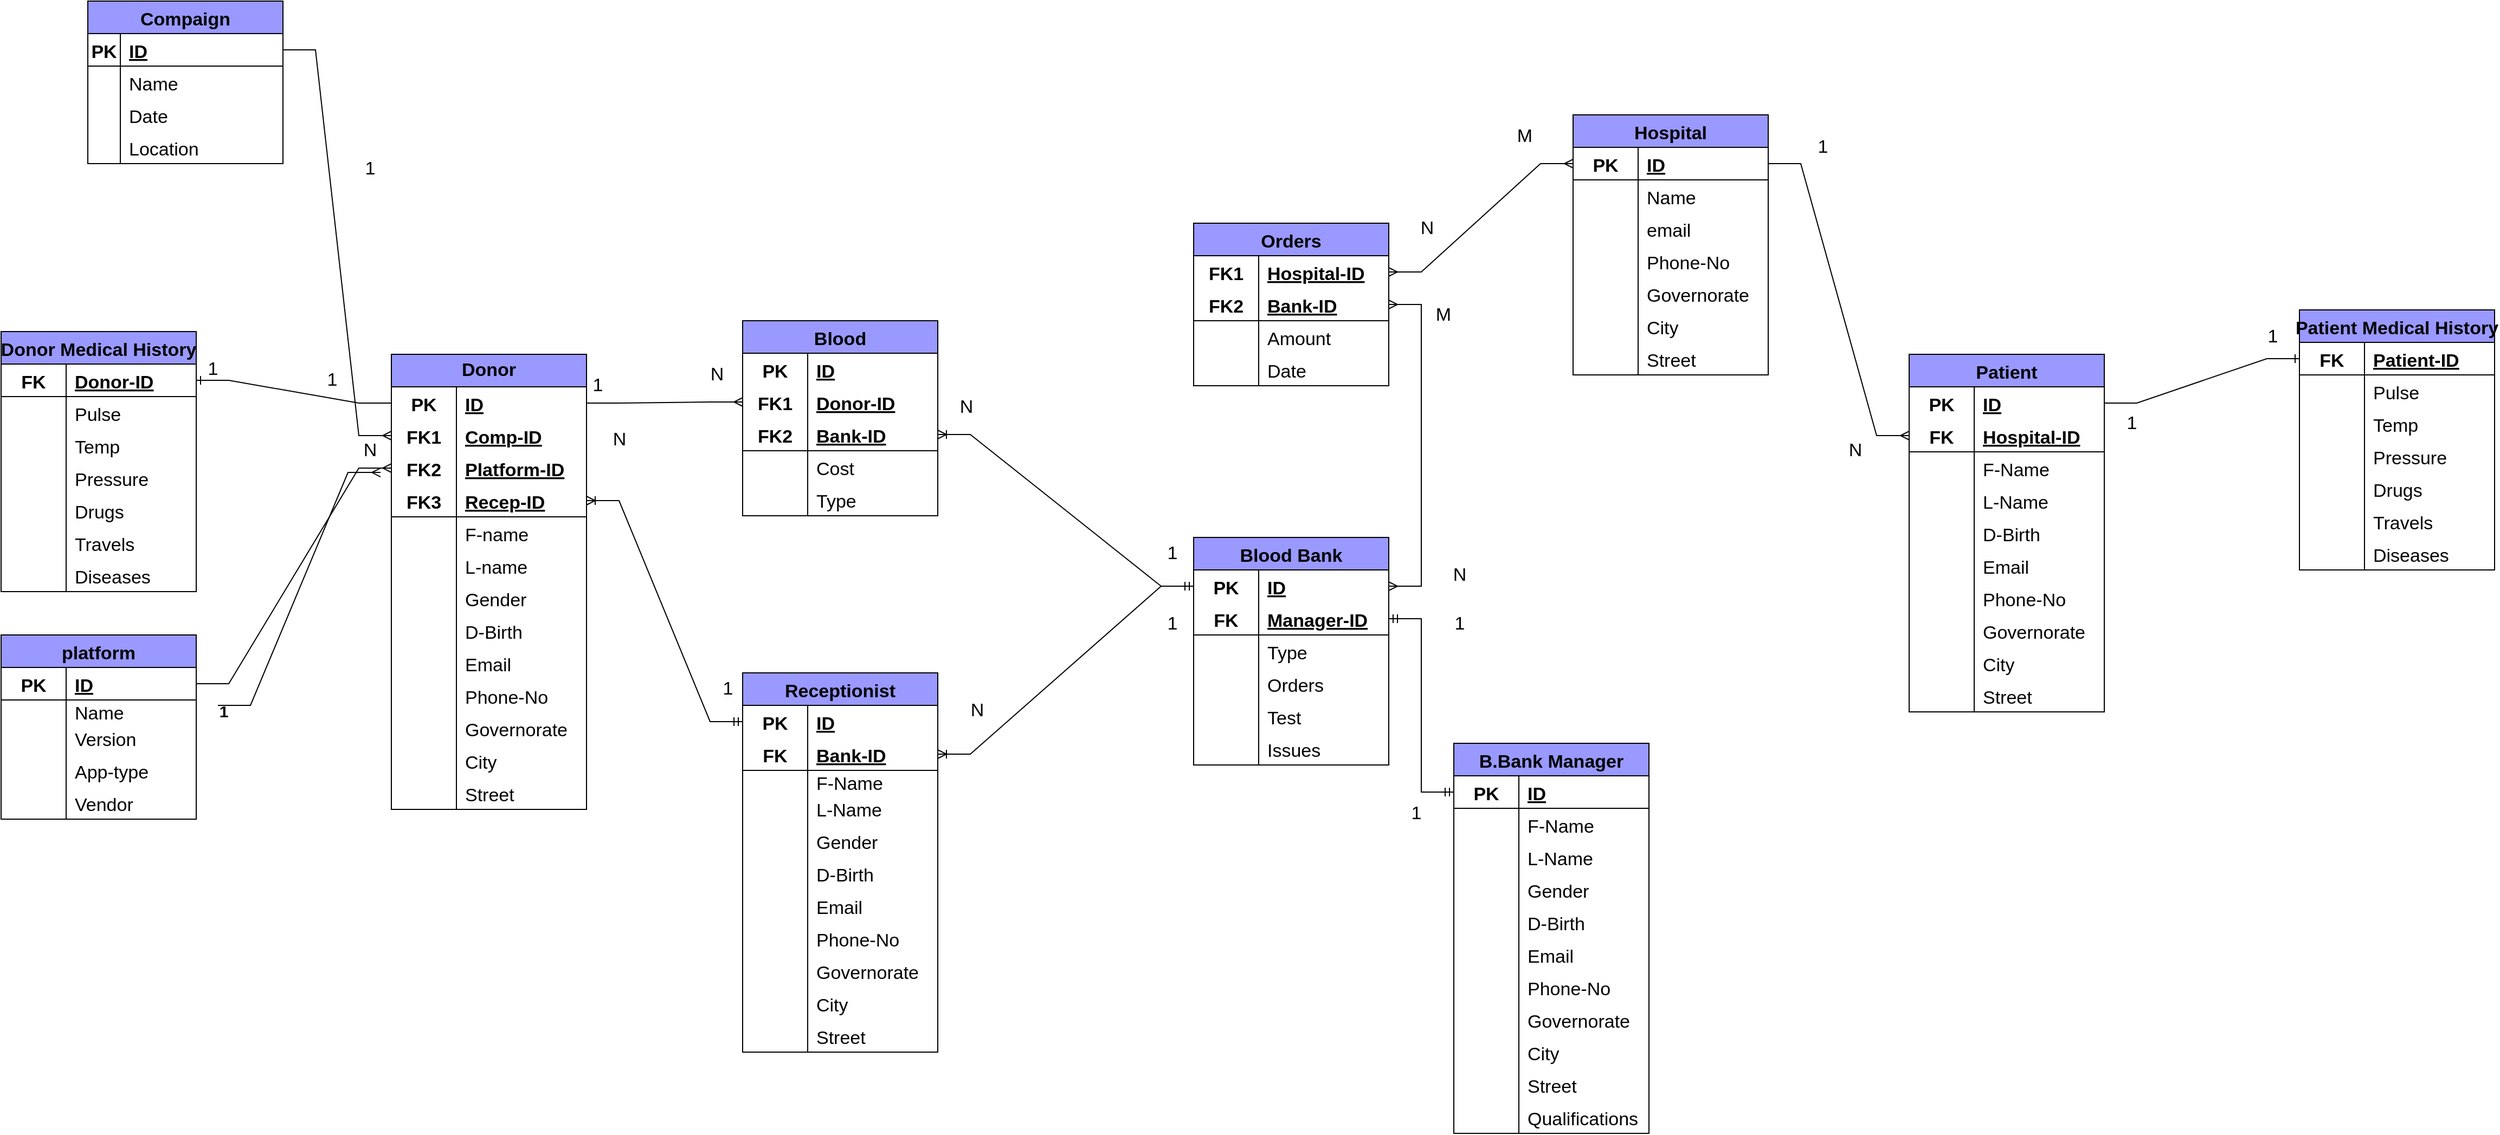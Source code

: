 <mxfile version="20.8.16" type="device"><diagram id="C5RBs43oDa-KdzZeNtuy" name="Page-1"><mxGraphModel dx="1902" dy="1701" grid="1" gridSize="10" guides="1" tooltips="1" connect="1" arrows="1" fold="1" page="1" pageScale="1" pageWidth="827" pageHeight="1169" math="0" shadow="0"><root><mxCell id="WIyWlLk6GJQsqaUBKTNV-0"/><mxCell id="WIyWlLk6GJQsqaUBKTNV-1" parent="WIyWlLk6GJQsqaUBKTNV-0"/><mxCell id="GBOquSu9awOqaYKLhB7k-463" value="Donor" style="shape=table;startSize=30;container=1;collapsible=1;childLayout=tableLayout;fixedRows=1;rowLines=0;fontStyle=1;align=center;resizeLast=1;shadow=0;labelBackgroundColor=none;strokeColor=default;strokeWidth=1;fontSize=17;fillColor=#9999FF;whiteSpace=wrap;" parent="WIyWlLk6GJQsqaUBKTNV-1" vertex="1"><mxGeometry y="1" width="180" height="420" as="geometry"><mxRectangle y="1" width="90" height="30" as="alternateBounds"/></mxGeometry></mxCell><mxCell id="GBOquSu9awOqaYKLhB7k-464" value="" style="shape=tableRow;horizontal=0;startSize=0;swimlaneHead=0;swimlaneBody=0;fillColor=none;collapsible=0;dropTarget=0;points=[[0,0.5],[1,0.5]];portConstraint=eastwest;top=0;left=0;right=0;bottom=0;shadow=0;labelBackgroundColor=#FFFFFF;strokeColor=default;strokeWidth=1;fontSize=17;" parent="GBOquSu9awOqaYKLhB7k-463" vertex="1"><mxGeometry y="30" width="180" height="30" as="geometry"/></mxCell><mxCell id="GBOquSu9awOqaYKLhB7k-465" value="PK" style="shape=partialRectangle;connectable=0;fillColor=none;top=0;left=0;bottom=0;right=0;fontStyle=1;overflow=hidden;shadow=0;labelBackgroundColor=#FFFFFF;strokeColor=default;strokeWidth=1;fontSize=17;" parent="GBOquSu9awOqaYKLhB7k-464" vertex="1"><mxGeometry width="60" height="30" as="geometry"><mxRectangle width="60" height="30" as="alternateBounds"/></mxGeometry></mxCell><mxCell id="GBOquSu9awOqaYKLhB7k-466" value="ID" style="shape=partialRectangle;connectable=0;fillColor=none;top=0;left=0;bottom=0;right=0;align=left;spacingLeft=6;fontStyle=5;overflow=hidden;shadow=0;labelBackgroundColor=#FFFFFF;strokeColor=default;strokeWidth=1;fontSize=17;" parent="GBOquSu9awOqaYKLhB7k-464" vertex="1"><mxGeometry x="60" width="120" height="30" as="geometry"><mxRectangle width="120" height="30" as="alternateBounds"/></mxGeometry></mxCell><mxCell id="GBOquSu9awOqaYKLhB7k-659" style="shape=tableRow;horizontal=0;startSize=0;swimlaneHead=0;swimlaneBody=0;fillColor=none;collapsible=0;dropTarget=0;points=[[0,0.5],[1,0.5]];portConstraint=eastwest;top=0;left=0;right=0;bottom=0;shadow=0;labelBackgroundColor=#FFFFFF;strokeColor=default;strokeWidth=1;fontSize=17;" parent="GBOquSu9awOqaYKLhB7k-463" vertex="1"><mxGeometry y="60" width="180" height="30" as="geometry"/></mxCell><mxCell id="GBOquSu9awOqaYKLhB7k-660" value="FK1" style="shape=partialRectangle;connectable=0;fillColor=none;top=0;left=0;bottom=0;right=0;fontStyle=1;overflow=hidden;shadow=0;labelBackgroundColor=#FFFFFF;strokeColor=default;strokeWidth=1;fontSize=17;" parent="GBOquSu9awOqaYKLhB7k-659" vertex="1"><mxGeometry width="60" height="30" as="geometry"><mxRectangle width="60" height="30" as="alternateBounds"/></mxGeometry></mxCell><mxCell id="GBOquSu9awOqaYKLhB7k-661" value="Comp-ID" style="shape=partialRectangle;connectable=0;fillColor=none;top=0;left=0;bottom=0;right=0;align=left;spacingLeft=6;fontStyle=5;overflow=hidden;shadow=0;labelBackgroundColor=#FFFFFF;strokeColor=default;strokeWidth=1;fontSize=17;" parent="GBOquSu9awOqaYKLhB7k-659" vertex="1"><mxGeometry x="60" width="120" height="30" as="geometry"><mxRectangle width="120" height="30" as="alternateBounds"/></mxGeometry></mxCell><mxCell id="qS4CES1tQKMddJosZN4B-52" style="shape=tableRow;horizontal=0;startSize=0;swimlaneHead=0;swimlaneBody=0;fillColor=none;collapsible=0;dropTarget=0;points=[[0,0.5],[1,0.5]];portConstraint=eastwest;top=0;left=0;right=0;bottom=0;shadow=0;labelBackgroundColor=#FFFFFF;strokeColor=default;strokeWidth=1;fontSize=17;" vertex="1" parent="GBOquSu9awOqaYKLhB7k-463"><mxGeometry y="90" width="180" height="30" as="geometry"/></mxCell><mxCell id="qS4CES1tQKMddJosZN4B-53" value="FK2" style="shape=partialRectangle;connectable=0;fillColor=none;top=0;left=0;bottom=0;right=0;fontStyle=1;overflow=hidden;shadow=0;labelBackgroundColor=#FFFFFF;strokeColor=default;strokeWidth=1;fontSize=17;" vertex="1" parent="qS4CES1tQKMddJosZN4B-52"><mxGeometry width="60" height="30" as="geometry"><mxRectangle width="60" height="30" as="alternateBounds"/></mxGeometry></mxCell><mxCell id="qS4CES1tQKMddJosZN4B-54" value="Platform-ID" style="shape=partialRectangle;connectable=0;fillColor=none;top=0;left=0;bottom=0;right=0;align=left;spacingLeft=6;fontStyle=5;overflow=hidden;shadow=0;labelBackgroundColor=#FFFFFF;strokeColor=default;strokeWidth=1;fontSize=17;" vertex="1" parent="qS4CES1tQKMddJosZN4B-52"><mxGeometry x="60" width="120" height="30" as="geometry"><mxRectangle width="120" height="30" as="alternateBounds"/></mxGeometry></mxCell><mxCell id="GBOquSu9awOqaYKLhB7k-467" value="" style="shape=tableRow;horizontal=0;startSize=0;swimlaneHead=0;swimlaneBody=0;fillColor=none;collapsible=0;dropTarget=0;points=[[0,0.5],[1,0.5]];portConstraint=eastwest;top=0;left=0;right=0;bottom=1;shadow=0;labelBackgroundColor=#FFFFFF;strokeColor=default;strokeWidth=1;fontSize=17;" parent="GBOquSu9awOqaYKLhB7k-463" vertex="1"><mxGeometry y="120" width="180" height="30" as="geometry"/></mxCell><mxCell id="GBOquSu9awOqaYKLhB7k-468" value="FK3" style="shape=partialRectangle;connectable=0;fillColor=none;top=0;left=0;bottom=0;right=0;fontStyle=1;overflow=hidden;shadow=0;labelBackgroundColor=#FFFFFF;strokeColor=default;strokeWidth=1;fontSize=17;" parent="GBOquSu9awOqaYKLhB7k-467" vertex="1"><mxGeometry width="60" height="30" as="geometry"><mxRectangle width="60" height="30" as="alternateBounds"/></mxGeometry></mxCell><mxCell id="GBOquSu9awOqaYKLhB7k-469" value="Recep-ID" style="shape=partialRectangle;connectable=0;fillColor=none;top=0;left=0;bottom=0;right=0;align=left;spacingLeft=6;fontStyle=5;overflow=hidden;shadow=0;labelBackgroundColor=#FFFFFF;strokeColor=default;strokeWidth=1;fontSize=17;" parent="GBOquSu9awOqaYKLhB7k-467" vertex="1"><mxGeometry x="60" width="120" height="30" as="geometry"><mxRectangle width="120" height="30" as="alternateBounds"/></mxGeometry></mxCell><mxCell id="GBOquSu9awOqaYKLhB7k-470" value="" style="shape=tableRow;horizontal=0;startSize=0;swimlaneHead=0;swimlaneBody=0;fillColor=none;collapsible=0;dropTarget=0;points=[[0,0.5],[1,0.5]];portConstraint=eastwest;top=0;left=0;right=0;bottom=0;shadow=0;labelBackgroundColor=#FFFFFF;strokeColor=default;strokeWidth=1;fontSize=17;" parent="GBOquSu9awOqaYKLhB7k-463" vertex="1"><mxGeometry y="150" width="180" height="30" as="geometry"/></mxCell><mxCell id="GBOquSu9awOqaYKLhB7k-471" value="" style="shape=partialRectangle;connectable=0;fillColor=none;top=0;left=0;bottom=0;right=0;editable=1;overflow=hidden;shadow=0;labelBackgroundColor=#FFFFFF;strokeColor=default;strokeWidth=1;fontSize=17;" parent="GBOquSu9awOqaYKLhB7k-470" vertex="1"><mxGeometry width="60" height="30" as="geometry"><mxRectangle width="60" height="30" as="alternateBounds"/></mxGeometry></mxCell><mxCell id="GBOquSu9awOqaYKLhB7k-472" value="F-name" style="shape=partialRectangle;connectable=0;fillColor=none;top=0;left=0;bottom=0;right=0;align=left;spacingLeft=6;overflow=hidden;shadow=0;labelBackgroundColor=#FFFFFF;strokeColor=default;strokeWidth=1;fontSize=17;" parent="GBOquSu9awOqaYKLhB7k-470" vertex="1"><mxGeometry x="60" width="120" height="30" as="geometry"><mxRectangle width="120" height="30" as="alternateBounds"/></mxGeometry></mxCell><mxCell id="GBOquSu9awOqaYKLhB7k-473" value="" style="shape=tableRow;horizontal=0;startSize=0;swimlaneHead=0;swimlaneBody=0;fillColor=none;collapsible=0;dropTarget=0;points=[[0,0.5],[1,0.5]];portConstraint=eastwest;top=0;left=0;right=0;bottom=0;shadow=0;labelBackgroundColor=#FFFFFF;strokeColor=default;strokeWidth=1;fontSize=17;" parent="GBOquSu9awOqaYKLhB7k-463" vertex="1"><mxGeometry y="180" width="180" height="30" as="geometry"/></mxCell><mxCell id="GBOquSu9awOqaYKLhB7k-474" value="" style="shape=partialRectangle;connectable=0;fillColor=none;top=0;left=0;bottom=0;right=0;editable=1;overflow=hidden;shadow=0;labelBackgroundColor=#FFFFFF;strokeColor=default;strokeWidth=1;fontSize=17;" parent="GBOquSu9awOqaYKLhB7k-473" vertex="1"><mxGeometry width="60" height="30" as="geometry"><mxRectangle width="60" height="30" as="alternateBounds"/></mxGeometry></mxCell><mxCell id="GBOquSu9awOqaYKLhB7k-475" value="L-name" style="shape=partialRectangle;connectable=0;fillColor=none;top=0;left=0;bottom=0;right=0;align=left;spacingLeft=6;overflow=hidden;shadow=0;labelBackgroundColor=#FFFFFF;strokeColor=default;strokeWidth=1;fontSize=17;" parent="GBOquSu9awOqaYKLhB7k-473" vertex="1"><mxGeometry x="60" width="120" height="30" as="geometry"><mxRectangle width="120" height="30" as="alternateBounds"/></mxGeometry></mxCell><mxCell id="GBOquSu9awOqaYKLhB7k-476" style="shape=tableRow;horizontal=0;startSize=0;swimlaneHead=0;swimlaneBody=0;fillColor=none;collapsible=0;dropTarget=0;points=[[0,0.5],[1,0.5]];portConstraint=eastwest;top=0;left=0;right=0;bottom=0;shadow=0;labelBackgroundColor=#FFFFFF;strokeColor=default;strokeWidth=1;fontSize=17;" parent="GBOquSu9awOqaYKLhB7k-463" vertex="1"><mxGeometry y="210" width="180" height="30" as="geometry"/></mxCell><mxCell id="GBOquSu9awOqaYKLhB7k-477" style="shape=partialRectangle;connectable=0;fillColor=none;top=0;left=0;bottom=0;right=0;editable=1;overflow=hidden;shadow=0;labelBackgroundColor=#FFFFFF;strokeColor=default;strokeWidth=1;fontSize=17;" parent="GBOquSu9awOqaYKLhB7k-476" vertex="1"><mxGeometry width="60" height="30" as="geometry"><mxRectangle width="60" height="30" as="alternateBounds"/></mxGeometry></mxCell><mxCell id="GBOquSu9awOqaYKLhB7k-478" value="Gender" style="shape=partialRectangle;connectable=0;fillColor=none;top=0;left=0;bottom=0;right=0;align=left;spacingLeft=6;overflow=hidden;shadow=0;labelBackgroundColor=#FFFFFF;strokeColor=default;strokeWidth=1;fontSize=17;" parent="GBOquSu9awOqaYKLhB7k-476" vertex="1"><mxGeometry x="60" width="120" height="30" as="geometry"><mxRectangle width="120" height="30" as="alternateBounds"/></mxGeometry></mxCell><mxCell id="GBOquSu9awOqaYKLhB7k-482" style="shape=tableRow;horizontal=0;startSize=0;swimlaneHead=0;swimlaneBody=0;fillColor=none;collapsible=0;dropTarget=0;points=[[0,0.5],[1,0.5]];portConstraint=eastwest;top=0;left=0;right=0;bottom=0;shadow=0;labelBackgroundColor=#FFFFFF;strokeColor=default;strokeWidth=1;fontSize=17;" parent="GBOquSu9awOqaYKLhB7k-463" vertex="1"><mxGeometry y="240" width="180" height="30" as="geometry"/></mxCell><mxCell id="GBOquSu9awOqaYKLhB7k-483" style="shape=partialRectangle;connectable=0;fillColor=none;top=0;left=0;bottom=0;right=0;editable=1;overflow=hidden;shadow=0;labelBackgroundColor=#FFFFFF;strokeColor=default;strokeWidth=1;fontSize=17;" parent="GBOquSu9awOqaYKLhB7k-482" vertex="1"><mxGeometry width="60" height="30" as="geometry"><mxRectangle width="60" height="30" as="alternateBounds"/></mxGeometry></mxCell><mxCell id="GBOquSu9awOqaYKLhB7k-484" value="D-Birth" style="shape=partialRectangle;connectable=0;fillColor=none;top=0;left=0;bottom=0;right=0;align=left;spacingLeft=6;overflow=hidden;shadow=0;labelBackgroundColor=#FFFFFF;strokeColor=default;strokeWidth=1;fontSize=17;" parent="GBOquSu9awOqaYKLhB7k-482" vertex="1"><mxGeometry x="60" width="120" height="30" as="geometry"><mxRectangle width="120" height="30" as="alternateBounds"/></mxGeometry></mxCell><mxCell id="GBOquSu9awOqaYKLhB7k-479" style="shape=tableRow;horizontal=0;startSize=0;swimlaneHead=0;swimlaneBody=0;fillColor=none;collapsible=0;dropTarget=0;points=[[0,0.5],[1,0.5]];portConstraint=eastwest;top=0;left=0;right=0;bottom=0;shadow=0;labelBackgroundColor=#FFFFFF;strokeColor=default;strokeWidth=1;fontSize=17;" parent="GBOquSu9awOqaYKLhB7k-463" vertex="1"><mxGeometry y="270" width="180" height="30" as="geometry"/></mxCell><mxCell id="GBOquSu9awOqaYKLhB7k-480" style="shape=partialRectangle;connectable=0;fillColor=none;top=0;left=0;bottom=0;right=0;editable=1;overflow=hidden;shadow=0;labelBackgroundColor=#FFFFFF;strokeColor=default;strokeWidth=1;fontSize=17;" parent="GBOquSu9awOqaYKLhB7k-479" vertex="1"><mxGeometry width="60" height="30" as="geometry"><mxRectangle width="60" height="30" as="alternateBounds"/></mxGeometry></mxCell><mxCell id="GBOquSu9awOqaYKLhB7k-481" value="Email" style="shape=partialRectangle;connectable=0;fillColor=none;top=0;left=0;bottom=0;right=0;align=left;spacingLeft=6;overflow=hidden;shadow=0;labelBackgroundColor=#FFFFFF;strokeColor=default;strokeWidth=1;fontSize=17;" parent="GBOquSu9awOqaYKLhB7k-479" vertex="1"><mxGeometry x="60" width="120" height="30" as="geometry"><mxRectangle width="120" height="30" as="alternateBounds"/></mxGeometry></mxCell><mxCell id="GBOquSu9awOqaYKLhB7k-485" style="shape=tableRow;horizontal=0;startSize=0;swimlaneHead=0;swimlaneBody=0;fillColor=none;collapsible=0;dropTarget=0;points=[[0,0.5],[1,0.5]];portConstraint=eastwest;top=0;left=0;right=0;bottom=0;shadow=0;labelBackgroundColor=#FFFFFF;strokeColor=default;strokeWidth=1;fontSize=17;" parent="GBOquSu9awOqaYKLhB7k-463" vertex="1"><mxGeometry y="300" width="180" height="30" as="geometry"/></mxCell><mxCell id="GBOquSu9awOqaYKLhB7k-486" style="shape=partialRectangle;connectable=0;fillColor=none;top=0;left=0;bottom=0;right=0;editable=1;overflow=hidden;shadow=0;labelBackgroundColor=#FFFFFF;strokeColor=default;strokeWidth=1;fontSize=17;" parent="GBOquSu9awOqaYKLhB7k-485" vertex="1"><mxGeometry width="60" height="30" as="geometry"><mxRectangle width="60" height="30" as="alternateBounds"/></mxGeometry></mxCell><mxCell id="GBOquSu9awOqaYKLhB7k-487" value="Phone-No" style="shape=partialRectangle;connectable=0;fillColor=none;top=0;left=0;bottom=0;right=0;align=left;spacingLeft=6;overflow=hidden;shadow=0;labelBackgroundColor=#FFFFFF;strokeColor=default;strokeWidth=1;fontSize=17;" parent="GBOquSu9awOqaYKLhB7k-485" vertex="1"><mxGeometry x="60" width="120" height="30" as="geometry"><mxRectangle width="120" height="30" as="alternateBounds"/></mxGeometry></mxCell><mxCell id="GBOquSu9awOqaYKLhB7k-579" style="shape=tableRow;horizontal=0;startSize=0;swimlaneHead=0;swimlaneBody=0;fillColor=none;collapsible=0;dropTarget=0;points=[[0,0.5],[1,0.5]];portConstraint=eastwest;top=0;left=0;right=0;bottom=0;shadow=0;labelBackgroundColor=#FFFFFF;strokeColor=default;strokeWidth=1;fontSize=17;" parent="GBOquSu9awOqaYKLhB7k-463" vertex="1"><mxGeometry y="330" width="180" height="30" as="geometry"/></mxCell><mxCell id="GBOquSu9awOqaYKLhB7k-580" style="shape=partialRectangle;connectable=0;fillColor=none;top=0;left=0;bottom=0;right=0;editable=1;overflow=hidden;shadow=0;labelBackgroundColor=#FFFFFF;strokeColor=default;strokeWidth=1;fontSize=17;" parent="GBOquSu9awOqaYKLhB7k-579" vertex="1"><mxGeometry width="60" height="30" as="geometry"><mxRectangle width="60" height="30" as="alternateBounds"/></mxGeometry></mxCell><mxCell id="GBOquSu9awOqaYKLhB7k-581" value="Governorate" style="shape=partialRectangle;connectable=0;fillColor=none;top=0;left=0;bottom=0;right=0;align=left;spacingLeft=6;overflow=hidden;shadow=0;labelBackgroundColor=#FFFFFF;strokeColor=default;strokeWidth=1;fontSize=17;" parent="GBOquSu9awOqaYKLhB7k-579" vertex="1"><mxGeometry x="60" width="120" height="30" as="geometry"><mxRectangle width="120" height="30" as="alternateBounds"/></mxGeometry></mxCell><mxCell id="GBOquSu9awOqaYKLhB7k-573" style="shape=tableRow;horizontal=0;startSize=0;swimlaneHead=0;swimlaneBody=0;fillColor=none;collapsible=0;dropTarget=0;points=[[0,0.5],[1,0.5]];portConstraint=eastwest;top=0;left=0;right=0;bottom=0;shadow=0;labelBackgroundColor=#FFFFFF;strokeColor=default;strokeWidth=1;fontSize=17;" parent="GBOquSu9awOqaYKLhB7k-463" vertex="1"><mxGeometry y="360" width="180" height="30" as="geometry"/></mxCell><mxCell id="GBOquSu9awOqaYKLhB7k-574" style="shape=partialRectangle;connectable=0;fillColor=none;top=0;left=0;bottom=0;right=0;editable=1;overflow=hidden;shadow=0;labelBackgroundColor=#FFFFFF;strokeColor=default;strokeWidth=1;fontSize=17;" parent="GBOquSu9awOqaYKLhB7k-573" vertex="1"><mxGeometry width="60" height="30" as="geometry"><mxRectangle width="60" height="30" as="alternateBounds"/></mxGeometry></mxCell><mxCell id="GBOquSu9awOqaYKLhB7k-575" value="City" style="shape=partialRectangle;connectable=0;fillColor=none;top=0;left=0;bottom=0;right=0;align=left;spacingLeft=6;overflow=hidden;shadow=0;labelBackgroundColor=#FFFFFF;strokeColor=default;strokeWidth=1;fontSize=17;" parent="GBOquSu9awOqaYKLhB7k-573" vertex="1"><mxGeometry x="60" width="120" height="30" as="geometry"><mxRectangle width="120" height="30" as="alternateBounds"/></mxGeometry></mxCell><mxCell id="GBOquSu9awOqaYKLhB7k-576" style="shape=tableRow;horizontal=0;startSize=0;swimlaneHead=0;swimlaneBody=0;fillColor=none;collapsible=0;dropTarget=0;points=[[0,0.5],[1,0.5]];portConstraint=eastwest;top=0;left=0;right=0;bottom=0;shadow=0;labelBackgroundColor=#FFFFFF;strokeColor=default;strokeWidth=1;fontSize=17;" parent="GBOquSu9awOqaYKLhB7k-463" vertex="1"><mxGeometry y="390" width="180" height="30" as="geometry"/></mxCell><mxCell id="GBOquSu9awOqaYKLhB7k-577" style="shape=partialRectangle;connectable=0;fillColor=none;top=0;left=0;bottom=0;right=0;editable=1;overflow=hidden;shadow=0;labelBackgroundColor=#FFFFFF;strokeColor=default;strokeWidth=1;fontSize=17;" parent="GBOquSu9awOqaYKLhB7k-576" vertex="1"><mxGeometry width="60" height="30" as="geometry"><mxRectangle width="60" height="30" as="alternateBounds"/></mxGeometry></mxCell><mxCell id="GBOquSu9awOqaYKLhB7k-578" value="Street" style="shape=partialRectangle;connectable=0;fillColor=none;top=0;left=0;bottom=0;right=0;align=left;spacingLeft=6;overflow=hidden;shadow=0;labelBackgroundColor=#FFFFFF;strokeColor=default;strokeWidth=1;fontSize=17;" parent="GBOquSu9awOqaYKLhB7k-576" vertex="1"><mxGeometry x="60" width="120" height="30" as="geometry"><mxRectangle width="120" height="30" as="alternateBounds"/></mxGeometry></mxCell><mxCell id="GBOquSu9awOqaYKLhB7k-501" value="Blood" style="shape=table;startSize=30;container=1;collapsible=1;childLayout=tableLayout;fixedRows=1;rowLines=0;fontStyle=1;align=center;resizeLast=1;shadow=0;labelBackgroundColor=none;strokeColor=default;strokeWidth=1;fontSize=17;fillColor=#9999FF;" parent="WIyWlLk6GJQsqaUBKTNV-1" vertex="1"><mxGeometry x="324" y="-30" width="180" height="180" as="geometry"/></mxCell><mxCell id="GBOquSu9awOqaYKLhB7k-502" value="" style="shape=tableRow;horizontal=0;startSize=0;swimlaneHead=0;swimlaneBody=0;fillColor=none;collapsible=0;dropTarget=0;points=[[0,0.5],[1,0.5]];portConstraint=eastwest;top=0;left=0;right=0;bottom=0;shadow=0;labelBackgroundColor=none;strokeColor=default;strokeWidth=1;fontSize=17;" parent="GBOquSu9awOqaYKLhB7k-501" vertex="1"><mxGeometry y="30" width="180" height="30" as="geometry"/></mxCell><mxCell id="GBOquSu9awOqaYKLhB7k-503" value="PK" style="shape=partialRectangle;connectable=0;fillColor=none;top=0;left=0;bottom=0;right=0;fontStyle=1;overflow=hidden;shadow=0;labelBackgroundColor=none;strokeColor=default;strokeWidth=1;fontSize=17;" parent="GBOquSu9awOqaYKLhB7k-502" vertex="1"><mxGeometry width="60" height="30" as="geometry"><mxRectangle width="60" height="30" as="alternateBounds"/></mxGeometry></mxCell><mxCell id="GBOquSu9awOqaYKLhB7k-504" value="ID" style="shape=partialRectangle;connectable=0;fillColor=none;top=0;left=0;bottom=0;right=0;align=left;spacingLeft=6;fontStyle=5;overflow=hidden;shadow=0;labelBackgroundColor=none;strokeColor=default;strokeWidth=1;fontSize=17;" parent="GBOquSu9awOqaYKLhB7k-502" vertex="1"><mxGeometry x="60" width="120" height="30" as="geometry"><mxRectangle width="120" height="30" as="alternateBounds"/></mxGeometry></mxCell><mxCell id="GBOquSu9awOqaYKLhB7k-641" style="shape=tableRow;horizontal=0;startSize=0;swimlaneHead=0;swimlaneBody=0;fillColor=none;collapsible=0;dropTarget=0;points=[[0,0.5],[1,0.5]];portConstraint=eastwest;top=0;left=0;right=0;bottom=0;shadow=0;labelBackgroundColor=none;strokeColor=default;strokeWidth=1;fontSize=17;" parent="GBOquSu9awOqaYKLhB7k-501" vertex="1"><mxGeometry y="60" width="180" height="30" as="geometry"/></mxCell><mxCell id="GBOquSu9awOqaYKLhB7k-642" value="FK1" style="shape=partialRectangle;connectable=0;fillColor=none;top=0;left=0;bottom=0;right=0;fontStyle=1;overflow=hidden;shadow=0;labelBackgroundColor=none;strokeColor=default;strokeWidth=1;fontSize=17;" parent="GBOquSu9awOqaYKLhB7k-641" vertex="1"><mxGeometry width="60" height="30" as="geometry"><mxRectangle width="60" height="30" as="alternateBounds"/></mxGeometry></mxCell><mxCell id="GBOquSu9awOqaYKLhB7k-643" value="Donor-ID" style="shape=partialRectangle;connectable=0;fillColor=none;top=0;left=0;bottom=0;right=0;align=left;spacingLeft=6;fontStyle=5;overflow=hidden;shadow=0;labelBackgroundColor=none;strokeColor=default;strokeWidth=1;fontSize=17;" parent="GBOquSu9awOqaYKLhB7k-641" vertex="1"><mxGeometry x="60" width="120" height="30" as="geometry"><mxRectangle width="120" height="30" as="alternateBounds"/></mxGeometry></mxCell><mxCell id="GBOquSu9awOqaYKLhB7k-505" value="" style="shape=tableRow;horizontal=0;startSize=0;swimlaneHead=0;swimlaneBody=0;fillColor=none;collapsible=0;dropTarget=0;points=[[0,0.5],[1,0.5]];portConstraint=eastwest;top=0;left=0;right=0;bottom=1;shadow=0;labelBackgroundColor=none;strokeColor=default;strokeWidth=1;fontSize=17;" parent="GBOquSu9awOqaYKLhB7k-501" vertex="1"><mxGeometry y="90" width="180" height="30" as="geometry"/></mxCell><mxCell id="GBOquSu9awOqaYKLhB7k-506" value="FK2" style="shape=partialRectangle;connectable=0;fillColor=none;top=0;left=0;bottom=0;right=0;fontStyle=1;overflow=hidden;shadow=0;labelBackgroundColor=none;strokeColor=default;strokeWidth=1;fontSize=17;" parent="GBOquSu9awOqaYKLhB7k-505" vertex="1"><mxGeometry width="60" height="30" as="geometry"><mxRectangle width="60" height="30" as="alternateBounds"/></mxGeometry></mxCell><mxCell id="GBOquSu9awOqaYKLhB7k-507" value="Bank-ID" style="shape=partialRectangle;connectable=0;fillColor=none;top=0;left=0;bottom=0;right=0;align=left;spacingLeft=6;fontStyle=5;overflow=hidden;shadow=0;labelBackgroundColor=none;strokeColor=default;strokeWidth=1;fontSize=17;" parent="GBOquSu9awOqaYKLhB7k-505" vertex="1"><mxGeometry x="60" width="120" height="30" as="geometry"><mxRectangle width="120" height="30" as="alternateBounds"/></mxGeometry></mxCell><mxCell id="GBOquSu9awOqaYKLhB7k-508" value="" style="shape=tableRow;horizontal=0;startSize=0;swimlaneHead=0;swimlaneBody=0;fillColor=none;collapsible=0;dropTarget=0;points=[[0,0.5],[1,0.5]];portConstraint=eastwest;top=0;left=0;right=0;bottom=0;shadow=0;labelBackgroundColor=none;strokeColor=default;strokeWidth=1;fontSize=17;" parent="GBOquSu9awOqaYKLhB7k-501" vertex="1"><mxGeometry y="120" width="180" height="30" as="geometry"/></mxCell><mxCell id="GBOquSu9awOqaYKLhB7k-509" value="" style="shape=partialRectangle;connectable=0;fillColor=none;top=0;left=0;bottom=0;right=0;editable=1;overflow=hidden;shadow=0;labelBackgroundColor=none;strokeColor=default;strokeWidth=1;fontSize=17;" parent="GBOquSu9awOqaYKLhB7k-508" vertex="1"><mxGeometry width="60" height="30" as="geometry"><mxRectangle width="60" height="30" as="alternateBounds"/></mxGeometry></mxCell><mxCell id="GBOquSu9awOqaYKLhB7k-510" value="Cost" style="shape=partialRectangle;connectable=0;fillColor=none;top=0;left=0;bottom=0;right=0;align=left;spacingLeft=6;overflow=hidden;shadow=0;labelBackgroundColor=none;strokeColor=default;strokeWidth=1;fontSize=17;" parent="GBOquSu9awOqaYKLhB7k-508" vertex="1"><mxGeometry x="60" width="120" height="30" as="geometry"><mxRectangle width="120" height="30" as="alternateBounds"/></mxGeometry></mxCell><mxCell id="GBOquSu9awOqaYKLhB7k-514" style="shape=tableRow;horizontal=0;startSize=0;swimlaneHead=0;swimlaneBody=0;fillColor=none;collapsible=0;dropTarget=0;points=[[0,0.5],[1,0.5]];portConstraint=eastwest;top=0;left=0;right=0;bottom=0;shadow=0;labelBackgroundColor=none;strokeColor=default;strokeWidth=1;fontSize=17;" parent="GBOquSu9awOqaYKLhB7k-501" vertex="1"><mxGeometry y="150" width="180" height="30" as="geometry"/></mxCell><mxCell id="GBOquSu9awOqaYKLhB7k-515" style="shape=partialRectangle;connectable=0;fillColor=none;top=0;left=0;bottom=0;right=0;editable=1;overflow=hidden;shadow=0;labelBackgroundColor=none;strokeColor=default;strokeWidth=1;fontSize=17;" parent="GBOquSu9awOqaYKLhB7k-514" vertex="1"><mxGeometry width="60" height="30" as="geometry"><mxRectangle width="60" height="30" as="alternateBounds"/></mxGeometry></mxCell><mxCell id="GBOquSu9awOqaYKLhB7k-516" value="Type" style="shape=partialRectangle;connectable=0;fillColor=none;top=0;left=0;bottom=0;right=0;align=left;spacingLeft=6;overflow=hidden;shadow=0;labelBackgroundColor=none;strokeColor=default;strokeWidth=1;fontSize=17;" parent="GBOquSu9awOqaYKLhB7k-514" vertex="1"><mxGeometry x="60" width="120" height="30" as="geometry"><mxRectangle width="120" height="30" as="alternateBounds"/></mxGeometry></mxCell><mxCell id="GBOquSu9awOqaYKLhB7k-517" value="" style="edgeStyle=entityRelationEdgeStyle;fontSize=12;html=1;endArrow=ERmany;rounded=0;entryX=0;entryY=0.5;entryDx=0;entryDy=0;exitX=1;exitY=0.5;exitDx=0;exitDy=0;" parent="WIyWlLk6GJQsqaUBKTNV-1" source="GBOquSu9awOqaYKLhB7k-464" target="GBOquSu9awOqaYKLhB7k-641" edge="1"><mxGeometry width="100" height="100" relative="1" as="geometry"><mxPoint x="340" y="150" as="sourcePoint"/><mxPoint x="440" y="50" as="targetPoint"/></mxGeometry></mxCell><mxCell id="GBOquSu9awOqaYKLhB7k-518" value="Donor Medical History" style="shape=table;startSize=30;container=1;collapsible=1;childLayout=tableLayout;fixedRows=1;rowLines=0;fontStyle=1;align=center;resizeLast=1;shadow=0;labelBackgroundColor=none;strokeColor=default;strokeWidth=1;fontSize=17;fillColor=#9999FF;" parent="WIyWlLk6GJQsqaUBKTNV-1" vertex="1"><mxGeometry x="-360" y="-20" width="180" height="240" as="geometry"><mxRectangle x="-360" y="-20" width="220" height="30" as="alternateBounds"/></mxGeometry></mxCell><mxCell id="GBOquSu9awOqaYKLhB7k-522" value="" style="shape=tableRow;horizontal=0;startSize=0;swimlaneHead=0;swimlaneBody=0;fillColor=none;collapsible=0;dropTarget=0;points=[[0,0.5],[1,0.5]];portConstraint=eastwest;top=0;left=0;right=0;bottom=1;shadow=0;labelBackgroundColor=none;strokeColor=default;strokeWidth=1;fontSize=17;" parent="GBOquSu9awOqaYKLhB7k-518" vertex="1"><mxGeometry y="30" width="180" height="30" as="geometry"/></mxCell><mxCell id="GBOquSu9awOqaYKLhB7k-523" value="FK" style="shape=partialRectangle;connectable=0;fillColor=none;top=0;left=0;bottom=0;right=0;fontStyle=1;overflow=hidden;shadow=0;labelBackgroundColor=none;strokeColor=default;strokeWidth=1;fontSize=17;" parent="GBOquSu9awOqaYKLhB7k-522" vertex="1"><mxGeometry width="60" height="30" as="geometry"><mxRectangle width="60" height="30" as="alternateBounds"/></mxGeometry></mxCell><mxCell id="GBOquSu9awOqaYKLhB7k-524" value="Donor-ID" style="shape=partialRectangle;connectable=0;fillColor=none;top=0;left=0;bottom=0;right=0;align=left;spacingLeft=6;fontStyle=5;overflow=hidden;shadow=0;labelBackgroundColor=none;strokeColor=default;strokeWidth=1;fontSize=17;" parent="GBOquSu9awOqaYKLhB7k-522" vertex="1"><mxGeometry x="60" width="120" height="30" as="geometry"><mxRectangle width="120" height="30" as="alternateBounds"/></mxGeometry></mxCell><mxCell id="GBOquSu9awOqaYKLhB7k-525" value="" style="shape=tableRow;horizontal=0;startSize=0;swimlaneHead=0;swimlaneBody=0;fillColor=none;collapsible=0;dropTarget=0;points=[[0,0.5],[1,0.5]];portConstraint=eastwest;top=0;left=0;right=0;bottom=0;shadow=0;labelBackgroundColor=none;strokeColor=default;strokeWidth=1;fontSize=17;" parent="GBOquSu9awOqaYKLhB7k-518" vertex="1"><mxGeometry y="60" width="180" height="30" as="geometry"/></mxCell><mxCell id="GBOquSu9awOqaYKLhB7k-526" value="" style="shape=partialRectangle;connectable=0;fillColor=none;top=0;left=0;bottom=0;right=0;editable=1;overflow=hidden;shadow=0;labelBackgroundColor=none;strokeColor=default;strokeWidth=1;fontSize=17;" parent="GBOquSu9awOqaYKLhB7k-525" vertex="1"><mxGeometry width="60" height="30" as="geometry"><mxRectangle width="60" height="30" as="alternateBounds"/></mxGeometry></mxCell><mxCell id="GBOquSu9awOqaYKLhB7k-527" value="Pulse" style="shape=partialRectangle;connectable=0;fillColor=none;top=0;left=0;bottom=0;right=0;align=left;spacingLeft=6;overflow=hidden;shadow=0;labelBackgroundColor=none;strokeColor=default;strokeWidth=1;fontSize=17;" parent="GBOquSu9awOqaYKLhB7k-525" vertex="1"><mxGeometry x="60" width="120" height="30" as="geometry"><mxRectangle width="120" height="30" as="alternateBounds"/></mxGeometry></mxCell><mxCell id="GBOquSu9awOqaYKLhB7k-528" value="" style="shape=tableRow;horizontal=0;startSize=0;swimlaneHead=0;swimlaneBody=0;fillColor=none;collapsible=0;dropTarget=0;points=[[0,0.5],[1,0.5]];portConstraint=eastwest;top=0;left=0;right=0;bottom=0;shadow=0;labelBackgroundColor=none;strokeColor=default;strokeWidth=1;fontSize=17;" parent="GBOquSu9awOqaYKLhB7k-518" vertex="1"><mxGeometry y="90" width="180" height="30" as="geometry"/></mxCell><mxCell id="GBOquSu9awOqaYKLhB7k-529" value="" style="shape=partialRectangle;connectable=0;fillColor=none;top=0;left=0;bottom=0;right=0;editable=1;overflow=hidden;shadow=0;labelBackgroundColor=none;strokeColor=default;strokeWidth=1;fontSize=17;" parent="GBOquSu9awOqaYKLhB7k-528" vertex="1"><mxGeometry width="60" height="30" as="geometry"><mxRectangle width="60" height="30" as="alternateBounds"/></mxGeometry></mxCell><mxCell id="GBOquSu9awOqaYKLhB7k-530" value="Temp" style="shape=partialRectangle;connectable=0;fillColor=none;top=0;left=0;bottom=0;right=0;align=left;spacingLeft=6;overflow=hidden;shadow=0;labelBackgroundColor=none;strokeColor=default;strokeWidth=1;fontSize=17;" parent="GBOquSu9awOqaYKLhB7k-528" vertex="1"><mxGeometry x="60" width="120" height="30" as="geometry"><mxRectangle width="120" height="30" as="alternateBounds"/></mxGeometry></mxCell><mxCell id="GBOquSu9awOqaYKLhB7k-534" style="shape=tableRow;horizontal=0;startSize=0;swimlaneHead=0;swimlaneBody=0;fillColor=none;collapsible=0;dropTarget=0;points=[[0,0.5],[1,0.5]];portConstraint=eastwest;top=0;left=0;right=0;bottom=0;shadow=0;labelBackgroundColor=none;strokeColor=default;strokeWidth=1;fontSize=17;" parent="GBOquSu9awOqaYKLhB7k-518" vertex="1"><mxGeometry y="120" width="180" height="30" as="geometry"/></mxCell><mxCell id="GBOquSu9awOqaYKLhB7k-535" style="shape=partialRectangle;connectable=0;fillColor=none;top=0;left=0;bottom=0;right=0;editable=1;overflow=hidden;shadow=0;labelBackgroundColor=none;strokeColor=default;strokeWidth=1;fontSize=17;" parent="GBOquSu9awOqaYKLhB7k-534" vertex="1"><mxGeometry width="60" height="30" as="geometry"><mxRectangle width="60" height="30" as="alternateBounds"/></mxGeometry></mxCell><mxCell id="GBOquSu9awOqaYKLhB7k-536" value="Pressure" style="shape=partialRectangle;connectable=0;fillColor=none;top=0;left=0;bottom=0;right=0;align=left;spacingLeft=6;overflow=hidden;shadow=0;labelBackgroundColor=none;strokeColor=default;strokeWidth=1;fontSize=17;" parent="GBOquSu9awOqaYKLhB7k-534" vertex="1"><mxGeometry x="60" width="120" height="30" as="geometry"><mxRectangle width="120" height="30" as="alternateBounds"/></mxGeometry></mxCell><mxCell id="GBOquSu9awOqaYKLhB7k-531" style="shape=tableRow;horizontal=0;startSize=0;swimlaneHead=0;swimlaneBody=0;fillColor=none;collapsible=0;dropTarget=0;points=[[0,0.5],[1,0.5]];portConstraint=eastwest;top=0;left=0;right=0;bottom=0;shadow=0;labelBackgroundColor=none;strokeColor=default;strokeWidth=1;fontSize=17;" parent="GBOquSu9awOqaYKLhB7k-518" vertex="1"><mxGeometry y="150" width="180" height="30" as="geometry"/></mxCell><mxCell id="GBOquSu9awOqaYKLhB7k-532" style="shape=partialRectangle;connectable=0;fillColor=none;top=0;left=0;bottom=0;right=0;editable=1;overflow=hidden;shadow=0;labelBackgroundColor=none;strokeColor=default;strokeWidth=1;fontSize=17;" parent="GBOquSu9awOqaYKLhB7k-531" vertex="1"><mxGeometry width="60" height="30" as="geometry"><mxRectangle width="60" height="30" as="alternateBounds"/></mxGeometry></mxCell><mxCell id="GBOquSu9awOqaYKLhB7k-533" value="Drugs" style="shape=partialRectangle;connectable=0;fillColor=none;top=0;left=0;bottom=0;right=0;align=left;spacingLeft=6;overflow=hidden;shadow=0;labelBackgroundColor=none;strokeColor=default;strokeWidth=1;fontSize=17;" parent="GBOquSu9awOqaYKLhB7k-531" vertex="1"><mxGeometry x="60" width="120" height="30" as="geometry"><mxRectangle width="120" height="30" as="alternateBounds"/></mxGeometry></mxCell><mxCell id="GBOquSu9awOqaYKLhB7k-537" style="shape=tableRow;horizontal=0;startSize=0;swimlaneHead=0;swimlaneBody=0;fillColor=none;collapsible=0;dropTarget=0;points=[[0,0.5],[1,0.5]];portConstraint=eastwest;top=0;left=0;right=0;bottom=0;shadow=0;labelBackgroundColor=none;strokeColor=default;strokeWidth=1;fontSize=17;" parent="GBOquSu9awOqaYKLhB7k-518" vertex="1"><mxGeometry y="180" width="180" height="30" as="geometry"/></mxCell><mxCell id="GBOquSu9awOqaYKLhB7k-538" style="shape=partialRectangle;connectable=0;fillColor=none;top=0;left=0;bottom=0;right=0;editable=1;overflow=hidden;shadow=0;labelBackgroundColor=none;strokeColor=default;strokeWidth=1;fontSize=17;" parent="GBOquSu9awOqaYKLhB7k-537" vertex="1"><mxGeometry width="60" height="30" as="geometry"><mxRectangle width="60" height="30" as="alternateBounds"/></mxGeometry></mxCell><mxCell id="GBOquSu9awOqaYKLhB7k-539" value="Travels" style="shape=partialRectangle;connectable=0;fillColor=none;top=0;left=0;bottom=0;right=0;align=left;spacingLeft=6;overflow=hidden;shadow=0;labelBackgroundColor=none;strokeColor=default;strokeWidth=1;fontSize=17;" parent="GBOquSu9awOqaYKLhB7k-537" vertex="1"><mxGeometry x="60" width="120" height="30" as="geometry"><mxRectangle width="120" height="30" as="alternateBounds"/></mxGeometry></mxCell><mxCell id="GBOquSu9awOqaYKLhB7k-540" style="shape=tableRow;horizontal=0;startSize=0;swimlaneHead=0;swimlaneBody=0;fillColor=none;collapsible=0;dropTarget=0;points=[[0,0.5],[1,0.5]];portConstraint=eastwest;top=0;left=0;right=0;bottom=0;shadow=0;labelBackgroundColor=none;strokeColor=default;strokeWidth=1;fontSize=17;" parent="GBOquSu9awOqaYKLhB7k-518" vertex="1"><mxGeometry y="210" width="180" height="30" as="geometry"/></mxCell><mxCell id="GBOquSu9awOqaYKLhB7k-541" style="shape=partialRectangle;connectable=0;fillColor=none;top=0;left=0;bottom=0;right=0;editable=1;overflow=hidden;shadow=0;labelBackgroundColor=none;strokeColor=default;strokeWidth=1;fontSize=17;" parent="GBOquSu9awOqaYKLhB7k-540" vertex="1"><mxGeometry width="60" height="30" as="geometry"><mxRectangle width="60" height="30" as="alternateBounds"/></mxGeometry></mxCell><mxCell id="GBOquSu9awOqaYKLhB7k-542" value="Diseases" style="shape=partialRectangle;connectable=0;fillColor=none;top=0;left=0;bottom=0;right=0;align=left;spacingLeft=6;overflow=hidden;shadow=0;labelBackgroundColor=none;strokeColor=default;strokeWidth=1;fontSize=17;" parent="GBOquSu9awOqaYKLhB7k-540" vertex="1"><mxGeometry x="60" width="120" height="30" as="geometry"><mxRectangle width="120" height="30" as="alternateBounds"/></mxGeometry></mxCell><mxCell id="GBOquSu9awOqaYKLhB7k-547" value="" style="edgeStyle=entityRelationEdgeStyle;fontSize=12;html=1;endArrow=ERone;endFill=1;rounded=0;exitX=0;exitY=0.5;exitDx=0;exitDy=0;verticalAlign=middle;entryX=1;entryY=0.5;entryDx=0;entryDy=0;" parent="WIyWlLk6GJQsqaUBKTNV-1" source="GBOquSu9awOqaYKLhB7k-464" target="GBOquSu9awOqaYKLhB7k-522" edge="1"><mxGeometry width="100" height="100" relative="1" as="geometry"><mxPoint x="400" y="270" as="sourcePoint"/><mxPoint x="230" y="500" as="targetPoint"/></mxGeometry></mxCell><mxCell id="GBOquSu9awOqaYKLhB7k-548" value="Receptionist" style="shape=table;startSize=30;container=1;collapsible=1;childLayout=tableLayout;fixedRows=1;rowLines=0;fontStyle=1;align=center;resizeLast=1;shadow=0;labelBackgroundColor=none;strokeColor=default;strokeWidth=1;fontSize=17;fillColor=#9999FF;" parent="WIyWlLk6GJQsqaUBKTNV-1" vertex="1"><mxGeometry x="324" y="295" width="180" height="350" as="geometry"/></mxCell><mxCell id="GBOquSu9awOqaYKLhB7k-549" value="" style="shape=tableRow;horizontal=0;startSize=0;swimlaneHead=0;swimlaneBody=0;fillColor=none;collapsible=0;dropTarget=0;points=[[0,0.5],[1,0.5]];portConstraint=eastwest;top=0;left=0;right=0;bottom=0;shadow=0;labelBackgroundColor=none;strokeColor=default;strokeWidth=1;fontSize=17;" parent="GBOquSu9awOqaYKLhB7k-548" vertex="1"><mxGeometry y="30" width="180" height="30" as="geometry"/></mxCell><mxCell id="GBOquSu9awOqaYKLhB7k-550" value="PK" style="shape=partialRectangle;connectable=0;fillColor=none;top=0;left=0;bottom=0;right=0;fontStyle=1;overflow=hidden;shadow=0;labelBackgroundColor=none;strokeColor=default;strokeWidth=1;fontSize=17;" parent="GBOquSu9awOqaYKLhB7k-549" vertex="1"><mxGeometry width="60" height="30" as="geometry"><mxRectangle width="60" height="30" as="alternateBounds"/></mxGeometry></mxCell><mxCell id="GBOquSu9awOqaYKLhB7k-551" value="ID" style="shape=partialRectangle;connectable=0;fillColor=none;top=0;left=0;bottom=0;right=0;align=left;spacingLeft=6;fontStyle=5;overflow=hidden;shadow=0;labelBackgroundColor=none;strokeColor=default;strokeWidth=1;fontSize=17;" parent="GBOquSu9awOqaYKLhB7k-549" vertex="1"><mxGeometry x="60" width="120" height="30" as="geometry"><mxRectangle width="120" height="30" as="alternateBounds"/></mxGeometry></mxCell><mxCell id="GBOquSu9awOqaYKLhB7k-552" value="" style="shape=tableRow;horizontal=0;startSize=0;swimlaneHead=0;swimlaneBody=0;fillColor=none;collapsible=0;dropTarget=0;points=[[0,0.5],[1,0.5]];portConstraint=eastwest;top=0;left=0;right=0;bottom=1;shadow=0;labelBackgroundColor=none;strokeColor=default;strokeWidth=1;fontSize=17;" parent="GBOquSu9awOqaYKLhB7k-548" vertex="1"><mxGeometry y="60" width="180" height="30" as="geometry"/></mxCell><mxCell id="GBOquSu9awOqaYKLhB7k-553" value="FK" style="shape=partialRectangle;connectable=0;fillColor=none;top=0;left=0;bottom=0;right=0;fontStyle=1;overflow=hidden;shadow=0;labelBackgroundColor=none;strokeColor=default;strokeWidth=1;fontSize=17;" parent="GBOquSu9awOqaYKLhB7k-552" vertex="1"><mxGeometry width="60" height="30" as="geometry"><mxRectangle width="60" height="30" as="alternateBounds"/></mxGeometry></mxCell><mxCell id="GBOquSu9awOqaYKLhB7k-554" value="Bank-ID" style="shape=partialRectangle;connectable=0;fillColor=none;top=0;left=0;bottom=0;right=0;align=left;spacingLeft=6;fontStyle=5;overflow=hidden;shadow=0;labelBackgroundColor=none;strokeColor=default;strokeWidth=1;fontSize=17;" parent="GBOquSu9awOqaYKLhB7k-552" vertex="1"><mxGeometry x="60" width="120" height="30" as="geometry"><mxRectangle width="120" height="30" as="alternateBounds"/></mxGeometry></mxCell><mxCell id="GBOquSu9awOqaYKLhB7k-555" value="" style="shape=tableRow;horizontal=0;startSize=0;swimlaneHead=0;swimlaneBody=0;fillColor=none;collapsible=0;dropTarget=0;points=[[0,0.5],[1,0.5]];portConstraint=eastwest;top=0;left=0;right=0;bottom=0;shadow=0;labelBackgroundColor=none;strokeColor=default;strokeWidth=1;fontSize=17;" parent="GBOquSu9awOqaYKLhB7k-548" vertex="1"><mxGeometry y="90" width="180" height="20" as="geometry"/></mxCell><mxCell id="GBOquSu9awOqaYKLhB7k-556" value="" style="shape=partialRectangle;connectable=0;fillColor=none;top=0;left=0;bottom=0;right=0;editable=1;overflow=hidden;shadow=0;labelBackgroundColor=none;strokeColor=default;strokeWidth=1;fontSize=17;" parent="GBOquSu9awOqaYKLhB7k-555" vertex="1"><mxGeometry width="60" height="20" as="geometry"><mxRectangle width="60" height="20" as="alternateBounds"/></mxGeometry></mxCell><mxCell id="GBOquSu9awOqaYKLhB7k-557" value="F-Name" style="shape=partialRectangle;connectable=0;fillColor=none;top=0;left=0;bottom=0;right=0;align=left;spacingLeft=6;overflow=hidden;shadow=0;labelBackgroundColor=none;strokeColor=default;strokeWidth=1;fontSize=17;" parent="GBOquSu9awOqaYKLhB7k-555" vertex="1"><mxGeometry x="60" width="120" height="20" as="geometry"><mxRectangle width="120" height="20" as="alternateBounds"/></mxGeometry></mxCell><mxCell id="GBOquSu9awOqaYKLhB7k-558" value="" style="shape=tableRow;horizontal=0;startSize=0;swimlaneHead=0;swimlaneBody=0;fillColor=none;collapsible=0;dropTarget=0;points=[[0,0.5],[1,0.5]];portConstraint=eastwest;top=0;left=0;right=0;bottom=0;shadow=0;labelBackgroundColor=none;strokeColor=default;strokeWidth=1;fontSize=17;" parent="GBOquSu9awOqaYKLhB7k-548" vertex="1"><mxGeometry y="110" width="180" height="30" as="geometry"/></mxCell><mxCell id="GBOquSu9awOqaYKLhB7k-559" value="" style="shape=partialRectangle;connectable=0;fillColor=none;top=0;left=0;bottom=0;right=0;editable=1;overflow=hidden;shadow=0;labelBackgroundColor=none;strokeColor=default;strokeWidth=1;fontSize=17;" parent="GBOquSu9awOqaYKLhB7k-558" vertex="1"><mxGeometry width="60" height="30" as="geometry"><mxRectangle width="60" height="30" as="alternateBounds"/></mxGeometry></mxCell><mxCell id="GBOquSu9awOqaYKLhB7k-560" value="L-Name" style="shape=partialRectangle;connectable=0;fillColor=none;top=0;left=0;bottom=0;right=0;align=left;spacingLeft=6;overflow=hidden;shadow=0;labelBackgroundColor=none;strokeColor=default;strokeWidth=1;fontSize=17;" parent="GBOquSu9awOqaYKLhB7k-558" vertex="1"><mxGeometry x="60" width="120" height="30" as="geometry"><mxRectangle width="120" height="30" as="alternateBounds"/></mxGeometry></mxCell><mxCell id="GBOquSu9awOqaYKLhB7k-782" style="shape=tableRow;horizontal=0;startSize=0;swimlaneHead=0;swimlaneBody=0;fillColor=none;collapsible=0;dropTarget=0;points=[[0,0.5],[1,0.5]];portConstraint=eastwest;top=0;left=0;right=0;bottom=0;shadow=0;labelBackgroundColor=none;strokeColor=default;strokeWidth=1;fontSize=17;" parent="GBOquSu9awOqaYKLhB7k-548" vertex="1"><mxGeometry y="140" width="180" height="30" as="geometry"/></mxCell><mxCell id="GBOquSu9awOqaYKLhB7k-783" style="shape=partialRectangle;connectable=0;fillColor=none;top=0;left=0;bottom=0;right=0;editable=1;overflow=hidden;shadow=0;labelBackgroundColor=none;strokeColor=default;strokeWidth=1;fontSize=17;" parent="GBOquSu9awOqaYKLhB7k-782" vertex="1"><mxGeometry width="60" height="30" as="geometry"><mxRectangle width="60" height="30" as="alternateBounds"/></mxGeometry></mxCell><mxCell id="GBOquSu9awOqaYKLhB7k-784" value="Gender" style="shape=partialRectangle;connectable=0;fillColor=none;top=0;left=0;bottom=0;right=0;align=left;spacingLeft=6;overflow=hidden;shadow=0;labelBackgroundColor=none;strokeColor=default;strokeWidth=1;fontSize=17;" parent="GBOquSu9awOqaYKLhB7k-782" vertex="1"><mxGeometry x="60" width="120" height="30" as="geometry"><mxRectangle width="120" height="30" as="alternateBounds"/></mxGeometry></mxCell><mxCell id="GBOquSu9awOqaYKLhB7k-691" style="shape=tableRow;horizontal=0;startSize=0;swimlaneHead=0;swimlaneBody=0;fillColor=none;collapsible=0;dropTarget=0;points=[[0,0.5],[1,0.5]];portConstraint=eastwest;top=0;left=0;right=0;bottom=0;shadow=0;labelBackgroundColor=none;strokeColor=default;strokeWidth=1;fontSize=17;" parent="GBOquSu9awOqaYKLhB7k-548" vertex="1"><mxGeometry y="170" width="180" height="30" as="geometry"/></mxCell><mxCell id="GBOquSu9awOqaYKLhB7k-692" style="shape=partialRectangle;connectable=0;fillColor=none;top=0;left=0;bottom=0;right=0;editable=1;overflow=hidden;shadow=0;labelBackgroundColor=none;strokeColor=default;strokeWidth=1;fontSize=17;" parent="GBOquSu9awOqaYKLhB7k-691" vertex="1"><mxGeometry width="60" height="30" as="geometry"><mxRectangle width="60" height="30" as="alternateBounds"/></mxGeometry></mxCell><mxCell id="GBOquSu9awOqaYKLhB7k-693" value="D-Birth" style="shape=partialRectangle;connectable=0;fillColor=none;top=0;left=0;bottom=0;right=0;align=left;spacingLeft=6;overflow=hidden;shadow=0;labelBackgroundColor=none;strokeColor=default;strokeWidth=1;fontSize=17;" parent="GBOquSu9awOqaYKLhB7k-691" vertex="1"><mxGeometry x="60" width="120" height="30" as="geometry"><mxRectangle width="120" height="30" as="alternateBounds"/></mxGeometry></mxCell><mxCell id="GBOquSu9awOqaYKLhB7k-564" style="shape=tableRow;horizontal=0;startSize=0;swimlaneHead=0;swimlaneBody=0;fillColor=none;collapsible=0;dropTarget=0;points=[[0,0.5],[1,0.5]];portConstraint=eastwest;top=0;left=0;right=0;bottom=0;shadow=0;labelBackgroundColor=none;strokeColor=default;strokeWidth=1;fontSize=17;" parent="GBOquSu9awOqaYKLhB7k-548" vertex="1"><mxGeometry y="200" width="180" height="30" as="geometry"/></mxCell><mxCell id="GBOquSu9awOqaYKLhB7k-565" style="shape=partialRectangle;connectable=0;fillColor=none;top=0;left=0;bottom=0;right=0;editable=1;overflow=hidden;shadow=0;labelBackgroundColor=none;strokeColor=default;strokeWidth=1;fontSize=17;" parent="GBOquSu9awOqaYKLhB7k-564" vertex="1"><mxGeometry width="60" height="30" as="geometry"><mxRectangle width="60" height="30" as="alternateBounds"/></mxGeometry></mxCell><mxCell id="GBOquSu9awOqaYKLhB7k-566" value="Email" style="shape=partialRectangle;connectable=0;fillColor=none;top=0;left=0;bottom=0;right=0;align=left;spacingLeft=6;overflow=hidden;shadow=0;labelBackgroundColor=none;strokeColor=default;strokeWidth=1;fontSize=17;" parent="GBOquSu9awOqaYKLhB7k-564" vertex="1"><mxGeometry x="60" width="120" height="30" as="geometry"><mxRectangle width="120" height="30" as="alternateBounds"/></mxGeometry></mxCell><mxCell id="GBOquSu9awOqaYKLhB7k-561" style="shape=tableRow;horizontal=0;startSize=0;swimlaneHead=0;swimlaneBody=0;fillColor=none;collapsible=0;dropTarget=0;points=[[0,0.5],[1,0.5]];portConstraint=eastwest;top=0;left=0;right=0;bottom=0;shadow=0;labelBackgroundColor=none;strokeColor=default;strokeWidth=1;fontSize=17;" parent="GBOquSu9awOqaYKLhB7k-548" vertex="1"><mxGeometry y="230" width="180" height="30" as="geometry"/></mxCell><mxCell id="GBOquSu9awOqaYKLhB7k-562" style="shape=partialRectangle;connectable=0;fillColor=none;top=0;left=0;bottom=0;right=0;editable=1;overflow=hidden;shadow=0;labelBackgroundColor=none;strokeColor=default;strokeWidth=1;fontSize=17;" parent="GBOquSu9awOqaYKLhB7k-561" vertex="1"><mxGeometry width="60" height="30" as="geometry"><mxRectangle width="60" height="30" as="alternateBounds"/></mxGeometry></mxCell><mxCell id="GBOquSu9awOqaYKLhB7k-563" value="Phone-No" style="shape=partialRectangle;connectable=0;fillColor=none;top=0;left=0;bottom=0;right=0;align=left;spacingLeft=6;overflow=hidden;shadow=0;labelBackgroundColor=none;strokeColor=default;strokeWidth=1;fontSize=17;" parent="GBOquSu9awOqaYKLhB7k-561" vertex="1"><mxGeometry x="60" width="120" height="30" as="geometry"><mxRectangle width="120" height="30" as="alternateBounds"/></mxGeometry></mxCell><mxCell id="GBOquSu9awOqaYKLhB7k-567" style="shape=tableRow;horizontal=0;startSize=0;swimlaneHead=0;swimlaneBody=0;fillColor=none;collapsible=0;dropTarget=0;points=[[0,0.5],[1,0.5]];portConstraint=eastwest;top=0;left=0;right=0;bottom=0;shadow=0;labelBackgroundColor=none;strokeColor=default;strokeWidth=1;fontSize=17;" parent="GBOquSu9awOqaYKLhB7k-548" vertex="1"><mxGeometry y="260" width="180" height="30" as="geometry"/></mxCell><mxCell id="GBOquSu9awOqaYKLhB7k-568" style="shape=partialRectangle;connectable=0;fillColor=none;top=0;left=0;bottom=0;right=0;editable=1;overflow=hidden;shadow=0;labelBackgroundColor=none;strokeColor=default;strokeWidth=1;fontSize=17;" parent="GBOquSu9awOqaYKLhB7k-567" vertex="1"><mxGeometry width="60" height="30" as="geometry"><mxRectangle width="60" height="30" as="alternateBounds"/></mxGeometry></mxCell><mxCell id="GBOquSu9awOqaYKLhB7k-569" value="Governorate" style="shape=partialRectangle;connectable=0;fillColor=none;top=0;left=0;bottom=0;right=0;align=left;spacingLeft=6;overflow=hidden;shadow=0;labelBackgroundColor=none;strokeColor=default;strokeWidth=1;fontSize=17;" parent="GBOquSu9awOqaYKLhB7k-567" vertex="1"><mxGeometry x="60" width="120" height="30" as="geometry"><mxRectangle width="120" height="30" as="alternateBounds"/></mxGeometry></mxCell><mxCell id="GBOquSu9awOqaYKLhB7k-582" style="shape=tableRow;horizontal=0;startSize=0;swimlaneHead=0;swimlaneBody=0;fillColor=none;collapsible=0;dropTarget=0;points=[[0,0.5],[1,0.5]];portConstraint=eastwest;top=0;left=0;right=0;bottom=0;shadow=0;labelBackgroundColor=none;strokeColor=default;strokeWidth=1;fontSize=17;" parent="GBOquSu9awOqaYKLhB7k-548" vertex="1"><mxGeometry y="290" width="180" height="30" as="geometry"/></mxCell><mxCell id="GBOquSu9awOqaYKLhB7k-583" style="shape=partialRectangle;connectable=0;fillColor=none;top=0;left=0;bottom=0;right=0;editable=1;overflow=hidden;shadow=0;labelBackgroundColor=none;strokeColor=default;strokeWidth=1;fontSize=17;" parent="GBOquSu9awOqaYKLhB7k-582" vertex="1"><mxGeometry width="60" height="30" as="geometry"><mxRectangle width="60" height="30" as="alternateBounds"/></mxGeometry></mxCell><mxCell id="GBOquSu9awOqaYKLhB7k-584" value="City" style="shape=partialRectangle;connectable=0;fillColor=none;top=0;left=0;bottom=0;right=0;align=left;spacingLeft=6;overflow=hidden;shadow=0;labelBackgroundColor=none;strokeColor=default;strokeWidth=1;fontSize=17;" parent="GBOquSu9awOqaYKLhB7k-582" vertex="1"><mxGeometry x="60" width="120" height="30" as="geometry"><mxRectangle width="120" height="30" as="alternateBounds"/></mxGeometry></mxCell><mxCell id="GBOquSu9awOqaYKLhB7k-585" style="shape=tableRow;horizontal=0;startSize=0;swimlaneHead=0;swimlaneBody=0;fillColor=none;collapsible=0;dropTarget=0;points=[[0,0.5],[1,0.5]];portConstraint=eastwest;top=0;left=0;right=0;bottom=0;shadow=0;labelBackgroundColor=none;strokeColor=default;strokeWidth=1;fontSize=17;" parent="GBOquSu9awOqaYKLhB7k-548" vertex="1"><mxGeometry y="320" width="180" height="30" as="geometry"/></mxCell><mxCell id="GBOquSu9awOqaYKLhB7k-586" style="shape=partialRectangle;connectable=0;fillColor=none;top=0;left=0;bottom=0;right=0;editable=1;overflow=hidden;shadow=0;labelBackgroundColor=none;strokeColor=default;strokeWidth=1;fontSize=17;" parent="GBOquSu9awOqaYKLhB7k-585" vertex="1"><mxGeometry width="60" height="30" as="geometry"><mxRectangle width="60" height="30" as="alternateBounds"/></mxGeometry></mxCell><mxCell id="GBOquSu9awOqaYKLhB7k-587" value="Street" style="shape=partialRectangle;connectable=0;fillColor=none;top=0;left=0;bottom=0;right=0;align=left;spacingLeft=6;overflow=hidden;shadow=0;labelBackgroundColor=none;strokeColor=default;strokeWidth=1;fontSize=17;" parent="GBOquSu9awOqaYKLhB7k-585" vertex="1"><mxGeometry x="60" width="120" height="30" as="geometry"><mxRectangle width="120" height="30" as="alternateBounds"/></mxGeometry></mxCell><mxCell id="GBOquSu9awOqaYKLhB7k-588" value="" style="edgeStyle=entityRelationEdgeStyle;fontSize=12;html=1;endArrow=ERoneToMany;startArrow=ERmandOne;rounded=0;exitX=0;exitY=0.5;exitDx=0;exitDy=0;entryX=1;entryY=0.5;entryDx=0;entryDy=0;" parent="WIyWlLk6GJQsqaUBKTNV-1" source="GBOquSu9awOqaYKLhB7k-549" target="GBOquSu9awOqaYKLhB7k-467" edge="1"><mxGeometry width="100" height="100" relative="1" as="geometry"><mxPoint x="280" y="310" as="sourcePoint"/><mxPoint x="220" y="100" as="targetPoint"/></mxGeometry></mxCell><mxCell id="GBOquSu9awOqaYKLhB7k-592" value="Blood Bank" style="shape=table;startSize=30;container=1;collapsible=1;childLayout=tableLayout;fixedRows=1;rowLines=0;fontStyle=1;align=center;resizeLast=1;shadow=0;labelBackgroundColor=none;strokeColor=default;strokeWidth=1;fontSize=17;fillColor=#9999FF;" parent="WIyWlLk6GJQsqaUBKTNV-1" vertex="1"><mxGeometry x="740" y="170" width="180" height="210" as="geometry"/></mxCell><mxCell id="GBOquSu9awOqaYKLhB7k-593" value="" style="shape=tableRow;horizontal=0;startSize=0;swimlaneHead=0;swimlaneBody=0;fillColor=none;collapsible=0;dropTarget=0;points=[[0,0.5],[1,0.5]];portConstraint=eastwest;top=0;left=0;right=0;bottom=0;shadow=0;labelBackgroundColor=none;strokeColor=default;strokeWidth=1;fontSize=17;" parent="GBOquSu9awOqaYKLhB7k-592" vertex="1"><mxGeometry y="30" width="180" height="30" as="geometry"/></mxCell><mxCell id="GBOquSu9awOqaYKLhB7k-594" value="PK" style="shape=partialRectangle;connectable=0;fillColor=none;top=0;left=0;bottom=0;right=0;fontStyle=1;overflow=hidden;shadow=0;labelBackgroundColor=none;strokeColor=default;strokeWidth=1;fontSize=17;" parent="GBOquSu9awOqaYKLhB7k-593" vertex="1"><mxGeometry width="60" height="30" as="geometry"><mxRectangle width="60" height="30" as="alternateBounds"/></mxGeometry></mxCell><mxCell id="GBOquSu9awOqaYKLhB7k-595" value="ID" style="shape=partialRectangle;connectable=0;fillColor=none;top=0;left=0;bottom=0;right=0;align=left;spacingLeft=6;fontStyle=5;overflow=hidden;shadow=0;labelBackgroundColor=none;strokeColor=default;strokeWidth=1;fontSize=17;" parent="GBOquSu9awOqaYKLhB7k-593" vertex="1"><mxGeometry x="60" width="120" height="30" as="geometry"><mxRectangle width="120" height="30" as="alternateBounds"/></mxGeometry></mxCell><mxCell id="GBOquSu9awOqaYKLhB7k-596" value="" style="shape=tableRow;horizontal=0;startSize=0;swimlaneHead=0;swimlaneBody=0;fillColor=none;collapsible=0;dropTarget=0;points=[[0,0.5],[1,0.5]];portConstraint=eastwest;top=0;left=0;right=0;bottom=1;shadow=0;labelBackgroundColor=none;strokeColor=default;strokeWidth=1;fontSize=17;" parent="GBOquSu9awOqaYKLhB7k-592" vertex="1"><mxGeometry y="60" width="180" height="30" as="geometry"/></mxCell><mxCell id="GBOquSu9awOqaYKLhB7k-597" value="FK" style="shape=partialRectangle;connectable=0;fillColor=none;top=0;left=0;bottom=0;right=0;fontStyle=1;overflow=hidden;shadow=0;labelBackgroundColor=none;strokeColor=default;strokeWidth=1;fontSize=17;" parent="GBOquSu9awOqaYKLhB7k-596" vertex="1"><mxGeometry width="60" height="30" as="geometry"><mxRectangle width="60" height="30" as="alternateBounds"/></mxGeometry></mxCell><mxCell id="GBOquSu9awOqaYKLhB7k-598" value="Manager-ID" style="shape=partialRectangle;connectable=0;fillColor=none;top=0;left=0;bottom=0;right=0;align=left;spacingLeft=6;fontStyle=5;overflow=hidden;shadow=0;labelBackgroundColor=none;strokeColor=default;strokeWidth=1;fontSize=17;" parent="GBOquSu9awOqaYKLhB7k-596" vertex="1"><mxGeometry x="60" width="120" height="30" as="geometry"><mxRectangle width="120" height="30" as="alternateBounds"/></mxGeometry></mxCell><mxCell id="GBOquSu9awOqaYKLhB7k-599" value="" style="shape=tableRow;horizontal=0;startSize=0;swimlaneHead=0;swimlaneBody=0;fillColor=none;collapsible=0;dropTarget=0;points=[[0,0.5],[1,0.5]];portConstraint=eastwest;top=0;left=0;right=0;bottom=0;shadow=0;labelBackgroundColor=none;strokeColor=default;strokeWidth=1;fontSize=17;" parent="GBOquSu9awOqaYKLhB7k-592" vertex="1"><mxGeometry y="90" width="180" height="30" as="geometry"/></mxCell><mxCell id="GBOquSu9awOqaYKLhB7k-600" value="" style="shape=partialRectangle;connectable=0;fillColor=none;top=0;left=0;bottom=0;right=0;editable=1;overflow=hidden;shadow=0;labelBackgroundColor=none;strokeColor=default;strokeWidth=1;fontSize=17;" parent="GBOquSu9awOqaYKLhB7k-599" vertex="1"><mxGeometry width="60" height="30" as="geometry"><mxRectangle width="60" height="30" as="alternateBounds"/></mxGeometry></mxCell><mxCell id="GBOquSu9awOqaYKLhB7k-601" value="Type" style="shape=partialRectangle;connectable=0;fillColor=none;top=0;left=0;bottom=0;right=0;align=left;spacingLeft=6;overflow=hidden;shadow=0;labelBackgroundColor=none;strokeColor=default;strokeWidth=1;fontSize=17;" parent="GBOquSu9awOqaYKLhB7k-599" vertex="1"><mxGeometry x="60" width="120" height="30" as="geometry"><mxRectangle width="120" height="30" as="alternateBounds"/></mxGeometry></mxCell><mxCell id="GBOquSu9awOqaYKLhB7k-602" value="" style="shape=tableRow;horizontal=0;startSize=0;swimlaneHead=0;swimlaneBody=0;fillColor=none;collapsible=0;dropTarget=0;points=[[0,0.5],[1,0.5]];portConstraint=eastwest;top=0;left=0;right=0;bottom=0;shadow=0;labelBackgroundColor=none;strokeColor=default;strokeWidth=1;fontSize=17;" parent="GBOquSu9awOqaYKLhB7k-592" vertex="1"><mxGeometry y="120" width="180" height="30" as="geometry"/></mxCell><mxCell id="GBOquSu9awOqaYKLhB7k-603" value="" style="shape=partialRectangle;connectable=0;fillColor=none;top=0;left=0;bottom=0;right=0;editable=1;overflow=hidden;shadow=0;labelBackgroundColor=none;strokeColor=default;strokeWidth=1;fontSize=17;" parent="GBOquSu9awOqaYKLhB7k-602" vertex="1"><mxGeometry width="60" height="30" as="geometry"><mxRectangle width="60" height="30" as="alternateBounds"/></mxGeometry></mxCell><mxCell id="GBOquSu9awOqaYKLhB7k-604" value="Orders" style="shape=partialRectangle;connectable=0;fillColor=none;top=0;left=0;bottom=0;right=0;align=left;spacingLeft=6;overflow=hidden;shadow=0;labelBackgroundColor=none;strokeColor=default;strokeWidth=1;fontSize=17;" parent="GBOquSu9awOqaYKLhB7k-602" vertex="1"><mxGeometry x="60" width="120" height="30" as="geometry"><mxRectangle width="120" height="30" as="alternateBounds"/></mxGeometry></mxCell><mxCell id="GBOquSu9awOqaYKLhB7k-611" style="shape=tableRow;horizontal=0;startSize=0;swimlaneHead=0;swimlaneBody=0;fillColor=none;collapsible=0;dropTarget=0;points=[[0,0.5],[1,0.5]];portConstraint=eastwest;top=0;left=0;right=0;bottom=0;shadow=0;labelBackgroundColor=none;strokeColor=default;strokeWidth=1;fontSize=17;" parent="GBOquSu9awOqaYKLhB7k-592" vertex="1"><mxGeometry y="150" width="180" height="30" as="geometry"/></mxCell><mxCell id="GBOquSu9awOqaYKLhB7k-612" style="shape=partialRectangle;connectable=0;fillColor=none;top=0;left=0;bottom=0;right=0;editable=1;overflow=hidden;shadow=0;labelBackgroundColor=none;strokeColor=default;strokeWidth=1;fontSize=17;" parent="GBOquSu9awOqaYKLhB7k-611" vertex="1"><mxGeometry width="60" height="30" as="geometry"><mxRectangle width="60" height="30" as="alternateBounds"/></mxGeometry></mxCell><mxCell id="GBOquSu9awOqaYKLhB7k-613" value="Test" style="shape=partialRectangle;connectable=0;fillColor=none;top=0;left=0;bottom=0;right=0;align=left;spacingLeft=6;overflow=hidden;shadow=0;labelBackgroundColor=none;strokeColor=default;strokeWidth=1;fontSize=17;" parent="GBOquSu9awOqaYKLhB7k-611" vertex="1"><mxGeometry x="60" width="120" height="30" as="geometry"><mxRectangle width="120" height="30" as="alternateBounds"/></mxGeometry></mxCell><mxCell id="GBOquSu9awOqaYKLhB7k-608" style="shape=tableRow;horizontal=0;startSize=0;swimlaneHead=0;swimlaneBody=0;fillColor=none;collapsible=0;dropTarget=0;points=[[0,0.5],[1,0.5]];portConstraint=eastwest;top=0;left=0;right=0;bottom=0;shadow=0;labelBackgroundColor=none;strokeColor=default;strokeWidth=1;fontSize=17;" parent="GBOquSu9awOqaYKLhB7k-592" vertex="1"><mxGeometry y="180" width="180" height="30" as="geometry"/></mxCell><mxCell id="GBOquSu9awOqaYKLhB7k-609" style="shape=partialRectangle;connectable=0;fillColor=none;top=0;left=0;bottom=0;right=0;editable=1;overflow=hidden;shadow=0;labelBackgroundColor=none;strokeColor=default;strokeWidth=1;fontSize=17;" parent="GBOquSu9awOqaYKLhB7k-608" vertex="1"><mxGeometry width="60" height="30" as="geometry"><mxRectangle width="60" height="30" as="alternateBounds"/></mxGeometry></mxCell><mxCell id="GBOquSu9awOqaYKLhB7k-610" value="Issues" style="shape=partialRectangle;connectable=0;fillColor=none;top=0;left=0;bottom=0;right=0;align=left;spacingLeft=6;overflow=hidden;shadow=0;labelBackgroundColor=none;strokeColor=default;strokeWidth=1;fontSize=17;" parent="GBOquSu9awOqaYKLhB7k-608" vertex="1"><mxGeometry x="60" width="120" height="30" as="geometry"><mxRectangle width="120" height="30" as="alternateBounds"/></mxGeometry></mxCell><mxCell id="GBOquSu9awOqaYKLhB7k-644" value="" style="edgeStyle=entityRelationEdgeStyle;fontSize=12;html=1;endArrow=ERoneToMany;startArrow=ERmandOne;rounded=0;entryX=1;entryY=0.5;entryDx=0;entryDy=0;exitX=0;exitY=0.5;exitDx=0;exitDy=0;" parent="WIyWlLk6GJQsqaUBKTNV-1" source="GBOquSu9awOqaYKLhB7k-593" target="GBOquSu9awOqaYKLhB7k-505" edge="1"><mxGeometry width="100" height="100" relative="1" as="geometry"><mxPoint x="710" y="240" as="sourcePoint"/><mxPoint x="630" y="230" as="targetPoint"/></mxGeometry></mxCell><mxCell id="GBOquSu9awOqaYKLhB7k-645" value="" style="edgeStyle=entityRelationEdgeStyle;fontSize=12;html=1;endArrow=ERoneToMany;startArrow=ERmandOne;rounded=0;entryX=1;entryY=0.5;entryDx=0;entryDy=0;exitX=0;exitY=0.5;exitDx=0;exitDy=0;" parent="WIyWlLk6GJQsqaUBKTNV-1" source="GBOquSu9awOqaYKLhB7k-593" target="GBOquSu9awOqaYKLhB7k-552" edge="1"><mxGeometry width="100" height="100" relative="1" as="geometry"><mxPoint x="596" y="290" as="sourcePoint"/><mxPoint x="420.0" y="200" as="targetPoint"/></mxGeometry></mxCell><mxCell id="GBOquSu9awOqaYKLhB7k-646" value="Compaign" style="shape=table;startSize=30;container=1;collapsible=1;childLayout=tableLayout;fixedRows=1;rowLines=0;fontStyle=1;align=center;resizeLast=1;shadow=0;labelBackgroundColor=none;strokeColor=default;strokeWidth=1;fontSize=17;fillColor=#9999FF;" parent="WIyWlLk6GJQsqaUBKTNV-1" vertex="1"><mxGeometry x="-280" y="-325" width="180" height="150" as="geometry"/></mxCell><mxCell id="GBOquSu9awOqaYKLhB7k-647" value="" style="shape=tableRow;horizontal=0;startSize=0;swimlaneHead=0;swimlaneBody=0;fillColor=none;collapsible=0;dropTarget=0;points=[[0,0.5],[1,0.5]];portConstraint=eastwest;top=0;left=0;right=0;bottom=1;shadow=0;labelBackgroundColor=none;strokeColor=default;strokeWidth=1;fontSize=17;" parent="GBOquSu9awOqaYKLhB7k-646" vertex="1"><mxGeometry y="30" width="180" height="30" as="geometry"/></mxCell><mxCell id="GBOquSu9awOqaYKLhB7k-648" value="PK" style="shape=partialRectangle;connectable=0;fillColor=none;top=0;left=0;bottom=0;right=0;fontStyle=1;overflow=hidden;shadow=0;labelBackgroundColor=none;strokeColor=default;strokeWidth=1;fontSize=17;" parent="GBOquSu9awOqaYKLhB7k-647" vertex="1"><mxGeometry width="30" height="30" as="geometry"><mxRectangle width="30" height="30" as="alternateBounds"/></mxGeometry></mxCell><mxCell id="GBOquSu9awOqaYKLhB7k-649" value="ID" style="shape=partialRectangle;connectable=0;fillColor=none;top=0;left=0;bottom=0;right=0;align=left;spacingLeft=6;fontStyle=5;overflow=hidden;shadow=0;labelBackgroundColor=none;strokeColor=default;strokeWidth=1;fontSize=17;" parent="GBOquSu9awOqaYKLhB7k-647" vertex="1"><mxGeometry x="30" width="150" height="30" as="geometry"><mxRectangle width="150" height="30" as="alternateBounds"/></mxGeometry></mxCell><mxCell id="GBOquSu9awOqaYKLhB7k-650" value="" style="shape=tableRow;horizontal=0;startSize=0;swimlaneHead=0;swimlaneBody=0;fillColor=none;collapsible=0;dropTarget=0;points=[[0,0.5],[1,0.5]];portConstraint=eastwest;top=0;left=0;right=0;bottom=0;shadow=0;labelBackgroundColor=none;strokeColor=default;strokeWidth=1;fontSize=17;" parent="GBOquSu9awOqaYKLhB7k-646" vertex="1"><mxGeometry y="60" width="180" height="30" as="geometry"/></mxCell><mxCell id="GBOquSu9awOqaYKLhB7k-651" value="" style="shape=partialRectangle;connectable=0;fillColor=none;top=0;left=0;bottom=0;right=0;editable=1;overflow=hidden;shadow=0;labelBackgroundColor=none;strokeColor=default;strokeWidth=1;fontSize=17;" parent="GBOquSu9awOqaYKLhB7k-650" vertex="1"><mxGeometry width="30" height="30" as="geometry"><mxRectangle width="30" height="30" as="alternateBounds"/></mxGeometry></mxCell><mxCell id="GBOquSu9awOqaYKLhB7k-652" value="Name" style="shape=partialRectangle;connectable=0;fillColor=none;top=0;left=0;bottom=0;right=0;align=left;spacingLeft=6;overflow=hidden;shadow=0;labelBackgroundColor=none;strokeColor=default;strokeWidth=1;fontSize=17;" parent="GBOquSu9awOqaYKLhB7k-650" vertex="1"><mxGeometry x="30" width="150" height="30" as="geometry"><mxRectangle width="150" height="30" as="alternateBounds"/></mxGeometry></mxCell><mxCell id="GBOquSu9awOqaYKLhB7k-653" value="" style="shape=tableRow;horizontal=0;startSize=0;swimlaneHead=0;swimlaneBody=0;fillColor=none;collapsible=0;dropTarget=0;points=[[0,0.5],[1,0.5]];portConstraint=eastwest;top=0;left=0;right=0;bottom=0;shadow=0;labelBackgroundColor=none;strokeColor=default;strokeWidth=1;fontSize=17;" parent="GBOquSu9awOqaYKLhB7k-646" vertex="1"><mxGeometry y="90" width="180" height="30" as="geometry"/></mxCell><mxCell id="GBOquSu9awOqaYKLhB7k-654" value="" style="shape=partialRectangle;connectable=0;fillColor=none;top=0;left=0;bottom=0;right=0;editable=1;overflow=hidden;shadow=0;labelBackgroundColor=none;strokeColor=default;strokeWidth=1;fontSize=17;" parent="GBOquSu9awOqaYKLhB7k-653" vertex="1"><mxGeometry width="30" height="30" as="geometry"><mxRectangle width="30" height="30" as="alternateBounds"/></mxGeometry></mxCell><mxCell id="GBOquSu9awOqaYKLhB7k-655" value="Date" style="shape=partialRectangle;connectable=0;fillColor=none;top=0;left=0;bottom=0;right=0;align=left;spacingLeft=6;overflow=hidden;shadow=0;labelBackgroundColor=none;strokeColor=default;strokeWidth=1;fontSize=17;" parent="GBOquSu9awOqaYKLhB7k-653" vertex="1"><mxGeometry x="30" width="150" height="30" as="geometry"><mxRectangle width="150" height="30" as="alternateBounds"/></mxGeometry></mxCell><mxCell id="GBOquSu9awOqaYKLhB7k-656" value="" style="shape=tableRow;horizontal=0;startSize=0;swimlaneHead=0;swimlaneBody=0;fillColor=none;collapsible=0;dropTarget=0;points=[[0,0.5],[1,0.5]];portConstraint=eastwest;top=0;left=0;right=0;bottom=0;shadow=0;labelBackgroundColor=none;strokeColor=default;strokeWidth=1;fontSize=17;" parent="GBOquSu9awOqaYKLhB7k-646" vertex="1"><mxGeometry y="120" width="180" height="30" as="geometry"/></mxCell><mxCell id="GBOquSu9awOqaYKLhB7k-657" value="" style="shape=partialRectangle;connectable=0;fillColor=none;top=0;left=0;bottom=0;right=0;editable=1;overflow=hidden;shadow=0;labelBackgroundColor=none;strokeColor=default;strokeWidth=1;fontSize=17;" parent="GBOquSu9awOqaYKLhB7k-656" vertex="1"><mxGeometry width="30" height="30" as="geometry"><mxRectangle width="30" height="30" as="alternateBounds"/></mxGeometry></mxCell><mxCell id="GBOquSu9awOqaYKLhB7k-658" value="Location" style="shape=partialRectangle;connectable=0;fillColor=none;top=0;left=0;bottom=0;right=0;align=left;spacingLeft=6;overflow=hidden;shadow=0;labelBackgroundColor=none;strokeColor=default;strokeWidth=1;fontSize=17;" parent="GBOquSu9awOqaYKLhB7k-656" vertex="1"><mxGeometry x="30" width="150" height="30" as="geometry"><mxRectangle width="150" height="30" as="alternateBounds"/></mxGeometry></mxCell><mxCell id="GBOquSu9awOqaYKLhB7k-662" value="" style="edgeStyle=entityRelationEdgeStyle;fontSize=12;html=1;endArrow=ERmany;rounded=0;entryX=0;entryY=0.5;entryDx=0;entryDy=0;exitX=1;exitY=0.5;exitDx=0;exitDy=0;" parent="WIyWlLk6GJQsqaUBKTNV-1" source="GBOquSu9awOqaYKLhB7k-647" target="GBOquSu9awOqaYKLhB7k-659" edge="1"><mxGeometry width="100" height="100" relative="1" as="geometry"><mxPoint x="-100" y="-189" as="sourcePoint"/><mxPoint x="44" y="-190" as="targetPoint"/></mxGeometry></mxCell><mxCell id="GBOquSu9awOqaYKLhB7k-663" value="B.Bank Manager" style="shape=table;startSize=30;container=1;collapsible=1;childLayout=tableLayout;fixedRows=1;rowLines=0;fontStyle=1;align=center;resizeLast=1;shadow=0;labelBackgroundColor=none;strokeColor=default;strokeWidth=1;fontSize=17;fillColor=#9999FF;" parent="WIyWlLk6GJQsqaUBKTNV-1" vertex="1"><mxGeometry x="980" y="360" width="180" height="360" as="geometry"/></mxCell><mxCell id="GBOquSu9awOqaYKLhB7k-667" value="" style="shape=tableRow;horizontal=0;startSize=0;swimlaneHead=0;swimlaneBody=0;fillColor=none;collapsible=0;dropTarget=0;points=[[0,0.5],[1,0.5]];portConstraint=eastwest;top=0;left=0;right=0;bottom=1;shadow=0;labelBackgroundColor=none;strokeColor=default;strokeWidth=1;fontSize=17;" parent="GBOquSu9awOqaYKLhB7k-663" vertex="1"><mxGeometry y="30" width="180" height="30" as="geometry"/></mxCell><mxCell id="GBOquSu9awOqaYKLhB7k-668" value="PK" style="shape=partialRectangle;connectable=0;fillColor=none;top=0;left=0;bottom=0;right=0;fontStyle=1;overflow=hidden;shadow=0;labelBackgroundColor=none;strokeColor=default;strokeWidth=1;fontSize=17;" parent="GBOquSu9awOqaYKLhB7k-667" vertex="1"><mxGeometry width="60" height="30" as="geometry"><mxRectangle width="60" height="30" as="alternateBounds"/></mxGeometry></mxCell><mxCell id="GBOquSu9awOqaYKLhB7k-669" value="ID" style="shape=partialRectangle;connectable=0;fillColor=none;top=0;left=0;bottom=0;right=0;align=left;spacingLeft=6;fontStyle=5;overflow=hidden;shadow=0;labelBackgroundColor=none;strokeColor=default;strokeWidth=1;fontSize=17;" parent="GBOquSu9awOqaYKLhB7k-667" vertex="1"><mxGeometry x="60" width="120" height="30" as="geometry"><mxRectangle width="120" height="30" as="alternateBounds"/></mxGeometry></mxCell><mxCell id="GBOquSu9awOqaYKLhB7k-670" value="" style="shape=tableRow;horizontal=0;startSize=0;swimlaneHead=0;swimlaneBody=0;fillColor=none;collapsible=0;dropTarget=0;points=[[0,0.5],[1,0.5]];portConstraint=eastwest;top=0;left=0;right=0;bottom=0;shadow=0;labelBackgroundColor=none;strokeColor=default;strokeWidth=1;fontSize=17;" parent="GBOquSu9awOqaYKLhB7k-663" vertex="1"><mxGeometry y="60" width="180" height="30" as="geometry"/></mxCell><mxCell id="GBOquSu9awOqaYKLhB7k-671" value="" style="shape=partialRectangle;connectable=0;fillColor=none;top=0;left=0;bottom=0;right=0;editable=1;overflow=hidden;shadow=0;labelBackgroundColor=none;strokeColor=default;strokeWidth=1;fontSize=17;" parent="GBOquSu9awOqaYKLhB7k-670" vertex="1"><mxGeometry width="60" height="30" as="geometry"><mxRectangle width="60" height="30" as="alternateBounds"/></mxGeometry></mxCell><mxCell id="GBOquSu9awOqaYKLhB7k-672" value="F-Name" style="shape=partialRectangle;connectable=0;fillColor=none;top=0;left=0;bottom=0;right=0;align=left;spacingLeft=6;overflow=hidden;shadow=0;labelBackgroundColor=none;strokeColor=default;strokeWidth=1;fontSize=17;" parent="GBOquSu9awOqaYKLhB7k-670" vertex="1"><mxGeometry x="60" width="120" height="30" as="geometry"><mxRectangle width="120" height="30" as="alternateBounds"/></mxGeometry></mxCell><mxCell id="GBOquSu9awOqaYKLhB7k-673" value="" style="shape=tableRow;horizontal=0;startSize=0;swimlaneHead=0;swimlaneBody=0;fillColor=none;collapsible=0;dropTarget=0;points=[[0,0.5],[1,0.5]];portConstraint=eastwest;top=0;left=0;right=0;bottom=0;shadow=0;labelBackgroundColor=none;strokeColor=default;strokeWidth=1;fontSize=17;" parent="GBOquSu9awOqaYKLhB7k-663" vertex="1"><mxGeometry y="90" width="180" height="30" as="geometry"/></mxCell><mxCell id="GBOquSu9awOqaYKLhB7k-674" value="" style="shape=partialRectangle;connectable=0;fillColor=none;top=0;left=0;bottom=0;right=0;editable=1;overflow=hidden;shadow=0;labelBackgroundColor=none;strokeColor=default;strokeWidth=1;fontSize=17;" parent="GBOquSu9awOqaYKLhB7k-673" vertex="1"><mxGeometry width="60" height="30" as="geometry"><mxRectangle width="60" height="30" as="alternateBounds"/></mxGeometry></mxCell><mxCell id="GBOquSu9awOqaYKLhB7k-675" value="L-Name" style="shape=partialRectangle;connectable=0;fillColor=none;top=0;left=0;bottom=0;right=0;align=left;spacingLeft=6;overflow=hidden;shadow=0;labelBackgroundColor=none;strokeColor=default;strokeWidth=1;fontSize=17;" parent="GBOquSu9awOqaYKLhB7k-673" vertex="1"><mxGeometry x="60" width="120" height="30" as="geometry"><mxRectangle width="120" height="30" as="alternateBounds"/></mxGeometry></mxCell><mxCell id="GBOquSu9awOqaYKLhB7k-779" style="shape=tableRow;horizontal=0;startSize=0;swimlaneHead=0;swimlaneBody=0;fillColor=none;collapsible=0;dropTarget=0;points=[[0,0.5],[1,0.5]];portConstraint=eastwest;top=0;left=0;right=0;bottom=0;shadow=0;labelBackgroundColor=none;strokeColor=default;strokeWidth=1;fontSize=17;" parent="GBOquSu9awOqaYKLhB7k-663" vertex="1"><mxGeometry y="120" width="180" height="30" as="geometry"/></mxCell><mxCell id="GBOquSu9awOqaYKLhB7k-780" style="shape=partialRectangle;connectable=0;fillColor=none;top=0;left=0;bottom=0;right=0;editable=1;overflow=hidden;shadow=0;labelBackgroundColor=none;strokeColor=default;strokeWidth=1;fontSize=17;" parent="GBOquSu9awOqaYKLhB7k-779" vertex="1"><mxGeometry width="60" height="30" as="geometry"><mxRectangle width="60" height="30" as="alternateBounds"/></mxGeometry></mxCell><mxCell id="GBOquSu9awOqaYKLhB7k-781" value="Gender" style="shape=partialRectangle;connectable=0;fillColor=none;top=0;left=0;bottom=0;right=0;align=left;spacingLeft=6;overflow=hidden;shadow=0;labelBackgroundColor=none;strokeColor=default;strokeWidth=1;fontSize=17;" parent="GBOquSu9awOqaYKLhB7k-779" vertex="1"><mxGeometry x="60" width="120" height="30" as="geometry"><mxRectangle width="120" height="30" as="alternateBounds"/></mxGeometry></mxCell><mxCell id="GBOquSu9awOqaYKLhB7k-685" style="shape=tableRow;horizontal=0;startSize=0;swimlaneHead=0;swimlaneBody=0;fillColor=none;collapsible=0;dropTarget=0;points=[[0,0.5],[1,0.5]];portConstraint=eastwest;top=0;left=0;right=0;bottom=0;shadow=0;labelBackgroundColor=none;strokeColor=default;strokeWidth=1;fontSize=17;" parent="GBOquSu9awOqaYKLhB7k-663" vertex="1"><mxGeometry y="150" width="180" height="30" as="geometry"/></mxCell><mxCell id="GBOquSu9awOqaYKLhB7k-686" style="shape=partialRectangle;connectable=0;fillColor=none;top=0;left=0;bottom=0;right=0;editable=1;overflow=hidden;shadow=0;labelBackgroundColor=none;strokeColor=default;strokeWidth=1;fontSize=17;" parent="GBOquSu9awOqaYKLhB7k-685" vertex="1"><mxGeometry width="60" height="30" as="geometry"><mxRectangle width="60" height="30" as="alternateBounds"/></mxGeometry></mxCell><mxCell id="GBOquSu9awOqaYKLhB7k-687" value="D-Birth" style="shape=partialRectangle;connectable=0;fillColor=none;top=0;left=0;bottom=0;right=0;align=left;spacingLeft=6;overflow=hidden;shadow=0;labelBackgroundColor=none;strokeColor=default;strokeWidth=1;fontSize=17;" parent="GBOquSu9awOqaYKLhB7k-685" vertex="1"><mxGeometry x="60" width="120" height="30" as="geometry"><mxRectangle width="120" height="30" as="alternateBounds"/></mxGeometry></mxCell><mxCell id="GBOquSu9awOqaYKLhB7k-682" style="shape=tableRow;horizontal=0;startSize=0;swimlaneHead=0;swimlaneBody=0;fillColor=none;collapsible=0;dropTarget=0;points=[[0,0.5],[1,0.5]];portConstraint=eastwest;top=0;left=0;right=0;bottom=0;shadow=0;labelBackgroundColor=none;strokeColor=default;strokeWidth=1;fontSize=17;" parent="GBOquSu9awOqaYKLhB7k-663" vertex="1"><mxGeometry y="180" width="180" height="30" as="geometry"/></mxCell><mxCell id="GBOquSu9awOqaYKLhB7k-683" style="shape=partialRectangle;connectable=0;fillColor=none;top=0;left=0;bottom=0;right=0;editable=1;overflow=hidden;shadow=0;labelBackgroundColor=none;strokeColor=default;strokeWidth=1;fontSize=17;" parent="GBOquSu9awOqaYKLhB7k-682" vertex="1"><mxGeometry width="60" height="30" as="geometry"><mxRectangle width="60" height="30" as="alternateBounds"/></mxGeometry></mxCell><mxCell id="GBOquSu9awOqaYKLhB7k-684" value="Email" style="shape=partialRectangle;connectable=0;fillColor=none;top=0;left=0;bottom=0;right=0;align=left;spacingLeft=6;overflow=hidden;shadow=0;labelBackgroundColor=none;strokeColor=default;strokeWidth=1;fontSize=17;" parent="GBOquSu9awOqaYKLhB7k-682" vertex="1"><mxGeometry x="60" width="120" height="30" as="geometry"><mxRectangle width="120" height="30" as="alternateBounds"/></mxGeometry></mxCell><mxCell id="GBOquSu9awOqaYKLhB7k-679" style="shape=tableRow;horizontal=0;startSize=0;swimlaneHead=0;swimlaneBody=0;fillColor=none;collapsible=0;dropTarget=0;points=[[0,0.5],[1,0.5]];portConstraint=eastwest;top=0;left=0;right=0;bottom=0;shadow=0;labelBackgroundColor=none;strokeColor=default;strokeWidth=1;fontSize=17;" parent="GBOquSu9awOqaYKLhB7k-663" vertex="1"><mxGeometry y="210" width="180" height="30" as="geometry"/></mxCell><mxCell id="GBOquSu9awOqaYKLhB7k-680" style="shape=partialRectangle;connectable=0;fillColor=none;top=0;left=0;bottom=0;right=0;editable=1;overflow=hidden;shadow=0;labelBackgroundColor=none;strokeColor=default;strokeWidth=1;fontSize=17;" parent="GBOquSu9awOqaYKLhB7k-679" vertex="1"><mxGeometry width="60" height="30" as="geometry"><mxRectangle width="60" height="30" as="alternateBounds"/></mxGeometry></mxCell><mxCell id="GBOquSu9awOqaYKLhB7k-681" value="Phone-No" style="shape=partialRectangle;connectable=0;fillColor=none;top=0;left=0;bottom=0;right=0;align=left;spacingLeft=6;overflow=hidden;shadow=0;labelBackgroundColor=none;strokeColor=default;strokeWidth=1;fontSize=17;" parent="GBOquSu9awOqaYKLhB7k-679" vertex="1"><mxGeometry x="60" width="120" height="30" as="geometry"><mxRectangle width="120" height="30" as="alternateBounds"/></mxGeometry></mxCell><mxCell id="GBOquSu9awOqaYKLhB7k-700" style="shape=tableRow;horizontal=0;startSize=0;swimlaneHead=0;swimlaneBody=0;fillColor=none;collapsible=0;dropTarget=0;points=[[0,0.5],[1,0.5]];portConstraint=eastwest;top=0;left=0;right=0;bottom=0;shadow=0;labelBackgroundColor=none;strokeColor=default;strokeWidth=1;fontSize=17;" parent="GBOquSu9awOqaYKLhB7k-663" vertex="1"><mxGeometry y="240" width="180" height="30" as="geometry"/></mxCell><mxCell id="GBOquSu9awOqaYKLhB7k-701" style="shape=partialRectangle;connectable=0;fillColor=none;top=0;left=0;bottom=0;right=0;editable=1;overflow=hidden;shadow=0;labelBackgroundColor=none;strokeColor=default;strokeWidth=1;fontSize=17;" parent="GBOquSu9awOqaYKLhB7k-700" vertex="1"><mxGeometry width="60" height="30" as="geometry"><mxRectangle width="60" height="30" as="alternateBounds"/></mxGeometry></mxCell><mxCell id="GBOquSu9awOqaYKLhB7k-702" value="Governorate" style="shape=partialRectangle;connectable=0;fillColor=none;top=0;left=0;bottom=0;right=0;align=left;spacingLeft=6;overflow=hidden;shadow=0;labelBackgroundColor=none;strokeColor=default;strokeWidth=1;fontSize=17;" parent="GBOquSu9awOqaYKLhB7k-700" vertex="1"><mxGeometry x="60" width="120" height="30" as="geometry"><mxRectangle width="120" height="30" as="alternateBounds"/></mxGeometry></mxCell><mxCell id="GBOquSu9awOqaYKLhB7k-697" style="shape=tableRow;horizontal=0;startSize=0;swimlaneHead=0;swimlaneBody=0;fillColor=none;collapsible=0;dropTarget=0;points=[[0,0.5],[1,0.5]];portConstraint=eastwest;top=0;left=0;right=0;bottom=0;shadow=0;labelBackgroundColor=none;strokeColor=default;strokeWidth=1;fontSize=17;" parent="GBOquSu9awOqaYKLhB7k-663" vertex="1"><mxGeometry y="270" width="180" height="30" as="geometry"/></mxCell><mxCell id="GBOquSu9awOqaYKLhB7k-698" style="shape=partialRectangle;connectable=0;fillColor=none;top=0;left=0;bottom=0;right=0;editable=1;overflow=hidden;shadow=0;labelBackgroundColor=none;strokeColor=default;strokeWidth=1;fontSize=17;" parent="GBOquSu9awOqaYKLhB7k-697" vertex="1"><mxGeometry width="60" height="30" as="geometry"><mxRectangle width="60" height="30" as="alternateBounds"/></mxGeometry></mxCell><mxCell id="GBOquSu9awOqaYKLhB7k-699" value="City" style="shape=partialRectangle;connectable=0;fillColor=none;top=0;left=0;bottom=0;right=0;align=left;spacingLeft=6;overflow=hidden;shadow=0;labelBackgroundColor=none;strokeColor=default;strokeWidth=1;fontSize=17;" parent="GBOquSu9awOqaYKLhB7k-697" vertex="1"><mxGeometry x="60" width="120" height="30" as="geometry"><mxRectangle width="120" height="30" as="alternateBounds"/></mxGeometry></mxCell><mxCell id="GBOquSu9awOqaYKLhB7k-694" style="shape=tableRow;horizontal=0;startSize=0;swimlaneHead=0;swimlaneBody=0;fillColor=none;collapsible=0;dropTarget=0;points=[[0,0.5],[1,0.5]];portConstraint=eastwest;top=0;left=0;right=0;bottom=0;shadow=0;labelBackgroundColor=none;strokeColor=default;strokeWidth=1;fontSize=17;" parent="GBOquSu9awOqaYKLhB7k-663" vertex="1"><mxGeometry y="300" width="180" height="30" as="geometry"/></mxCell><mxCell id="GBOquSu9awOqaYKLhB7k-695" style="shape=partialRectangle;connectable=0;fillColor=none;top=0;left=0;bottom=0;right=0;editable=1;overflow=hidden;shadow=0;labelBackgroundColor=none;strokeColor=default;strokeWidth=1;fontSize=17;" parent="GBOquSu9awOqaYKLhB7k-694" vertex="1"><mxGeometry width="60" height="30" as="geometry"><mxRectangle width="60" height="30" as="alternateBounds"/></mxGeometry></mxCell><mxCell id="GBOquSu9awOqaYKLhB7k-696" value="Street" style="shape=partialRectangle;connectable=0;fillColor=none;top=0;left=0;bottom=0;right=0;align=left;spacingLeft=6;overflow=hidden;shadow=0;labelBackgroundColor=none;strokeColor=default;strokeWidth=1;fontSize=17;" parent="GBOquSu9awOqaYKLhB7k-694" vertex="1"><mxGeometry x="60" width="120" height="30" as="geometry"><mxRectangle width="120" height="30" as="alternateBounds"/></mxGeometry></mxCell><mxCell id="GBOquSu9awOqaYKLhB7k-676" style="shape=tableRow;horizontal=0;startSize=0;swimlaneHead=0;swimlaneBody=0;fillColor=none;collapsible=0;dropTarget=0;points=[[0,0.5],[1,0.5]];portConstraint=eastwest;top=0;left=0;right=0;bottom=0;shadow=0;labelBackgroundColor=none;strokeColor=default;strokeWidth=1;fontSize=17;" parent="GBOquSu9awOqaYKLhB7k-663" vertex="1"><mxGeometry y="330" width="180" height="30" as="geometry"/></mxCell><mxCell id="GBOquSu9awOqaYKLhB7k-677" style="shape=partialRectangle;connectable=0;fillColor=none;top=0;left=0;bottom=0;right=0;editable=1;overflow=hidden;shadow=0;labelBackgroundColor=none;strokeColor=default;strokeWidth=1;fontSize=17;" parent="GBOquSu9awOqaYKLhB7k-676" vertex="1"><mxGeometry width="60" height="30" as="geometry"><mxRectangle width="60" height="30" as="alternateBounds"/></mxGeometry></mxCell><mxCell id="GBOquSu9awOqaYKLhB7k-678" value="Qualifications" style="shape=partialRectangle;connectable=0;fillColor=none;top=0;left=0;bottom=0;right=0;align=left;spacingLeft=6;overflow=hidden;shadow=0;labelBackgroundColor=none;strokeColor=default;strokeWidth=1;fontSize=17;" parent="GBOquSu9awOqaYKLhB7k-676" vertex="1"><mxGeometry x="60" width="120" height="30" as="geometry"><mxRectangle width="120" height="30" as="alternateBounds"/></mxGeometry></mxCell><mxCell id="GBOquSu9awOqaYKLhB7k-689" value="" style="edgeStyle=entityRelationEdgeStyle;fontSize=12;html=1;endArrow=ERmandOne;startArrow=ERmandOne;rounded=0;entryX=1;entryY=0.5;entryDx=0;entryDy=0;exitX=0;exitY=0.5;exitDx=0;exitDy=0;" parent="WIyWlLk6GJQsqaUBKTNV-1" source="GBOquSu9awOqaYKLhB7k-667" target="GBOquSu9awOqaYKLhB7k-596" edge="1"><mxGeometry width="100" height="100" relative="1" as="geometry"><mxPoint x="940" y="360" as="sourcePoint"/><mxPoint x="1040" y="260" as="targetPoint"/></mxGeometry></mxCell><mxCell id="GBOquSu9awOqaYKLhB7k-703" value="Hospital" style="shape=table;startSize=30;container=1;collapsible=1;childLayout=tableLayout;fixedRows=1;rowLines=0;fontStyle=1;align=center;resizeLast=1;shadow=0;labelBackgroundColor=none;strokeColor=default;strokeWidth=1;fontSize=17;fillColor=#9999FF;" parent="WIyWlLk6GJQsqaUBKTNV-1" vertex="1"><mxGeometry x="1090" y="-220" width="180" height="240" as="geometry"/></mxCell><mxCell id="GBOquSu9awOqaYKLhB7k-707" value="" style="shape=tableRow;horizontal=0;startSize=0;swimlaneHead=0;swimlaneBody=0;fillColor=none;collapsible=0;dropTarget=0;points=[[0,0.5],[1,0.5]];portConstraint=eastwest;top=0;left=0;right=0;bottom=1;shadow=0;labelBackgroundColor=none;strokeColor=default;strokeWidth=1;fontSize=17;" parent="GBOquSu9awOqaYKLhB7k-703" vertex="1"><mxGeometry y="30" width="180" height="30" as="geometry"/></mxCell><mxCell id="GBOquSu9awOqaYKLhB7k-708" value="PK" style="shape=partialRectangle;connectable=0;fillColor=none;top=0;left=0;bottom=0;right=0;fontStyle=1;overflow=hidden;shadow=0;labelBackgroundColor=none;strokeColor=default;strokeWidth=1;fontSize=17;" parent="GBOquSu9awOqaYKLhB7k-707" vertex="1"><mxGeometry width="60" height="30" as="geometry"><mxRectangle width="60" height="30" as="alternateBounds"/></mxGeometry></mxCell><mxCell id="GBOquSu9awOqaYKLhB7k-709" value="ID" style="shape=partialRectangle;connectable=0;fillColor=none;top=0;left=0;bottom=0;right=0;align=left;spacingLeft=6;fontStyle=5;overflow=hidden;shadow=0;labelBackgroundColor=none;strokeColor=default;strokeWidth=1;fontSize=17;" parent="GBOquSu9awOqaYKLhB7k-707" vertex="1"><mxGeometry x="60" width="120" height="30" as="geometry"><mxRectangle width="120" height="30" as="alternateBounds"/></mxGeometry></mxCell><mxCell id="GBOquSu9awOqaYKLhB7k-710" value="" style="shape=tableRow;horizontal=0;startSize=0;swimlaneHead=0;swimlaneBody=0;fillColor=none;collapsible=0;dropTarget=0;points=[[0,0.5],[1,0.5]];portConstraint=eastwest;top=0;left=0;right=0;bottom=0;shadow=0;labelBackgroundColor=none;strokeColor=default;strokeWidth=1;fontSize=17;" parent="GBOquSu9awOqaYKLhB7k-703" vertex="1"><mxGeometry y="60" width="180" height="30" as="geometry"/></mxCell><mxCell id="GBOquSu9awOqaYKLhB7k-711" value="" style="shape=partialRectangle;connectable=0;fillColor=none;top=0;left=0;bottom=0;right=0;editable=1;overflow=hidden;shadow=0;labelBackgroundColor=none;strokeColor=default;strokeWidth=1;fontSize=17;" parent="GBOquSu9awOqaYKLhB7k-710" vertex="1"><mxGeometry width="60" height="30" as="geometry"><mxRectangle width="60" height="30" as="alternateBounds"/></mxGeometry></mxCell><mxCell id="GBOquSu9awOqaYKLhB7k-712" value="Name" style="shape=partialRectangle;connectable=0;fillColor=none;top=0;left=0;bottom=0;right=0;align=left;spacingLeft=6;overflow=hidden;shadow=0;labelBackgroundColor=none;strokeColor=default;strokeWidth=1;fontSize=17;" parent="GBOquSu9awOqaYKLhB7k-710" vertex="1"><mxGeometry x="60" width="120" height="30" as="geometry"><mxRectangle width="120" height="30" as="alternateBounds"/></mxGeometry></mxCell><mxCell id="GBOquSu9awOqaYKLhB7k-713" value="" style="shape=tableRow;horizontal=0;startSize=0;swimlaneHead=0;swimlaneBody=0;fillColor=none;collapsible=0;dropTarget=0;points=[[0,0.5],[1,0.5]];portConstraint=eastwest;top=0;left=0;right=0;bottom=0;shadow=0;labelBackgroundColor=none;strokeColor=default;strokeWidth=1;fontSize=17;" parent="GBOquSu9awOqaYKLhB7k-703" vertex="1"><mxGeometry y="90" width="180" height="30" as="geometry"/></mxCell><mxCell id="GBOquSu9awOqaYKLhB7k-714" value="" style="shape=partialRectangle;connectable=0;fillColor=none;top=0;left=0;bottom=0;right=0;editable=1;overflow=hidden;shadow=0;labelBackgroundColor=none;strokeColor=default;strokeWidth=1;fontSize=17;" parent="GBOquSu9awOqaYKLhB7k-713" vertex="1"><mxGeometry width="60" height="30" as="geometry"><mxRectangle width="60" height="30" as="alternateBounds"/></mxGeometry></mxCell><mxCell id="GBOquSu9awOqaYKLhB7k-715" value="email" style="shape=partialRectangle;connectable=0;fillColor=none;top=0;left=0;bottom=0;right=0;align=left;spacingLeft=6;overflow=hidden;shadow=0;labelBackgroundColor=none;strokeColor=default;strokeWidth=1;fontSize=17;" parent="GBOquSu9awOqaYKLhB7k-713" vertex="1"><mxGeometry x="60" width="120" height="30" as="geometry"><mxRectangle width="120" height="30" as="alternateBounds"/></mxGeometry></mxCell><mxCell id="GBOquSu9awOqaYKLhB7k-716" style="shape=tableRow;horizontal=0;startSize=0;swimlaneHead=0;swimlaneBody=0;fillColor=none;collapsible=0;dropTarget=0;points=[[0,0.5],[1,0.5]];portConstraint=eastwest;top=0;left=0;right=0;bottom=0;shadow=0;labelBackgroundColor=none;strokeColor=default;strokeWidth=1;fontSize=17;" parent="GBOquSu9awOqaYKLhB7k-703" vertex="1"><mxGeometry y="120" width="180" height="30" as="geometry"/></mxCell><mxCell id="GBOquSu9awOqaYKLhB7k-717" style="shape=partialRectangle;connectable=0;fillColor=none;top=0;left=0;bottom=0;right=0;editable=1;overflow=hidden;shadow=0;labelBackgroundColor=none;strokeColor=default;strokeWidth=1;fontSize=17;" parent="GBOquSu9awOqaYKLhB7k-716" vertex="1"><mxGeometry width="60" height="30" as="geometry"><mxRectangle width="60" height="30" as="alternateBounds"/></mxGeometry></mxCell><mxCell id="GBOquSu9awOqaYKLhB7k-718" value="Phone-No" style="shape=partialRectangle;connectable=0;fillColor=none;top=0;left=0;bottom=0;right=0;align=left;spacingLeft=6;overflow=hidden;shadow=0;labelBackgroundColor=none;strokeColor=default;strokeWidth=1;fontSize=17;" parent="GBOquSu9awOqaYKLhB7k-716" vertex="1"><mxGeometry x="60" width="120" height="30" as="geometry"><mxRectangle width="120" height="30" as="alternateBounds"/></mxGeometry></mxCell><mxCell id="GBOquSu9awOqaYKLhB7k-719" style="shape=tableRow;horizontal=0;startSize=0;swimlaneHead=0;swimlaneBody=0;fillColor=none;collapsible=0;dropTarget=0;points=[[0,0.5],[1,0.5]];portConstraint=eastwest;top=0;left=0;right=0;bottom=0;shadow=0;labelBackgroundColor=none;strokeColor=default;strokeWidth=1;fontSize=17;" parent="GBOquSu9awOqaYKLhB7k-703" vertex="1"><mxGeometry y="150" width="180" height="30" as="geometry"/></mxCell><mxCell id="GBOquSu9awOqaYKLhB7k-720" style="shape=partialRectangle;connectable=0;fillColor=none;top=0;left=0;bottom=0;right=0;editable=1;overflow=hidden;shadow=0;labelBackgroundColor=none;strokeColor=default;strokeWidth=1;fontSize=17;" parent="GBOquSu9awOqaYKLhB7k-719" vertex="1"><mxGeometry width="60" height="30" as="geometry"><mxRectangle width="60" height="30" as="alternateBounds"/></mxGeometry></mxCell><mxCell id="GBOquSu9awOqaYKLhB7k-721" value="Governorate" style="shape=partialRectangle;connectable=0;fillColor=none;top=0;left=0;bottom=0;right=0;align=left;spacingLeft=6;overflow=hidden;shadow=0;labelBackgroundColor=none;strokeColor=default;strokeWidth=1;fontSize=17;" parent="GBOquSu9awOqaYKLhB7k-719" vertex="1"><mxGeometry x="60" width="120" height="30" as="geometry"><mxRectangle width="120" height="30" as="alternateBounds"/></mxGeometry></mxCell><mxCell id="GBOquSu9awOqaYKLhB7k-725" style="shape=tableRow;horizontal=0;startSize=0;swimlaneHead=0;swimlaneBody=0;fillColor=none;collapsible=0;dropTarget=0;points=[[0,0.5],[1,0.5]];portConstraint=eastwest;top=0;left=0;right=0;bottom=0;shadow=0;labelBackgroundColor=none;strokeColor=default;strokeWidth=1;fontSize=17;" parent="GBOquSu9awOqaYKLhB7k-703" vertex="1"><mxGeometry y="180" width="180" height="30" as="geometry"/></mxCell><mxCell id="GBOquSu9awOqaYKLhB7k-726" style="shape=partialRectangle;connectable=0;fillColor=none;top=0;left=0;bottom=0;right=0;editable=1;overflow=hidden;shadow=0;labelBackgroundColor=none;strokeColor=default;strokeWidth=1;fontSize=17;" parent="GBOquSu9awOqaYKLhB7k-725" vertex="1"><mxGeometry width="60" height="30" as="geometry"><mxRectangle width="60" height="30" as="alternateBounds"/></mxGeometry></mxCell><mxCell id="GBOquSu9awOqaYKLhB7k-727" value="City" style="shape=partialRectangle;connectable=0;fillColor=none;top=0;left=0;bottom=0;right=0;align=left;spacingLeft=6;overflow=hidden;shadow=0;labelBackgroundColor=none;strokeColor=default;strokeWidth=1;fontSize=17;" parent="GBOquSu9awOqaYKLhB7k-725" vertex="1"><mxGeometry x="60" width="120" height="30" as="geometry"><mxRectangle width="120" height="30" as="alternateBounds"/></mxGeometry></mxCell><mxCell id="GBOquSu9awOqaYKLhB7k-722" style="shape=tableRow;horizontal=0;startSize=0;swimlaneHead=0;swimlaneBody=0;fillColor=none;collapsible=0;dropTarget=0;points=[[0,0.5],[1,0.5]];portConstraint=eastwest;top=0;left=0;right=0;bottom=0;shadow=0;labelBackgroundColor=none;strokeColor=default;strokeWidth=1;fontSize=17;" parent="GBOquSu9awOqaYKLhB7k-703" vertex="1"><mxGeometry y="210" width="180" height="30" as="geometry"/></mxCell><mxCell id="GBOquSu9awOqaYKLhB7k-723" style="shape=partialRectangle;connectable=0;fillColor=none;top=0;left=0;bottom=0;right=0;editable=1;overflow=hidden;shadow=0;labelBackgroundColor=none;strokeColor=default;strokeWidth=1;fontSize=17;" parent="GBOquSu9awOqaYKLhB7k-722" vertex="1"><mxGeometry width="60" height="30" as="geometry"><mxRectangle width="60" height="30" as="alternateBounds"/></mxGeometry></mxCell><mxCell id="GBOquSu9awOqaYKLhB7k-724" value="Street" style="shape=partialRectangle;connectable=0;fillColor=none;top=0;left=0;bottom=0;right=0;align=left;spacingLeft=6;overflow=hidden;shadow=0;labelBackgroundColor=none;strokeColor=default;strokeWidth=1;fontSize=17;" parent="GBOquSu9awOqaYKLhB7k-722" vertex="1"><mxGeometry x="60" width="120" height="30" as="geometry"><mxRectangle width="120" height="30" as="alternateBounds"/></mxGeometry></mxCell><mxCell id="GBOquSu9awOqaYKLhB7k-742" value="Patient" style="shape=table;startSize=30;container=1;collapsible=1;childLayout=tableLayout;fixedRows=1;rowLines=0;fontStyle=1;align=center;resizeLast=1;shadow=0;labelBackgroundColor=none;strokeColor=default;strokeWidth=1;fontSize=17;fillColor=#9999FF;" parent="WIyWlLk6GJQsqaUBKTNV-1" vertex="1"><mxGeometry x="1400" y="1" width="180" height="330" as="geometry"/></mxCell><mxCell id="GBOquSu9awOqaYKLhB7k-743" value="" style="shape=tableRow;horizontal=0;startSize=0;swimlaneHead=0;swimlaneBody=0;fillColor=none;collapsible=0;dropTarget=0;points=[[0,0.5],[1,0.5]];portConstraint=eastwest;top=0;left=0;right=0;bottom=0;shadow=0;labelBackgroundColor=none;strokeColor=default;strokeWidth=1;fontSize=17;" parent="GBOquSu9awOqaYKLhB7k-742" vertex="1"><mxGeometry y="30" width="180" height="30" as="geometry"/></mxCell><mxCell id="GBOquSu9awOqaYKLhB7k-744" value="PK" style="shape=partialRectangle;connectable=0;fillColor=none;top=0;left=0;bottom=0;right=0;fontStyle=1;overflow=hidden;shadow=0;labelBackgroundColor=none;strokeColor=default;strokeWidth=1;fontSize=17;" parent="GBOquSu9awOqaYKLhB7k-743" vertex="1"><mxGeometry width="60" height="30" as="geometry"><mxRectangle width="60" height="30" as="alternateBounds"/></mxGeometry></mxCell><mxCell id="GBOquSu9awOqaYKLhB7k-745" value="ID" style="shape=partialRectangle;connectable=0;fillColor=none;top=0;left=0;bottom=0;right=0;align=left;spacingLeft=6;fontStyle=5;overflow=hidden;shadow=0;labelBackgroundColor=none;strokeColor=default;strokeWidth=1;fontSize=17;" parent="GBOquSu9awOqaYKLhB7k-743" vertex="1"><mxGeometry x="60" width="120" height="30" as="geometry"><mxRectangle width="120" height="30" as="alternateBounds"/></mxGeometry></mxCell><mxCell id="GBOquSu9awOqaYKLhB7k-746" value="" style="shape=tableRow;horizontal=0;startSize=0;swimlaneHead=0;swimlaneBody=0;fillColor=none;collapsible=0;dropTarget=0;points=[[0,0.5],[1,0.5]];portConstraint=eastwest;top=0;left=0;right=0;bottom=1;shadow=0;labelBackgroundColor=none;strokeColor=default;strokeWidth=1;fontSize=17;" parent="GBOquSu9awOqaYKLhB7k-742" vertex="1"><mxGeometry y="60" width="180" height="30" as="geometry"/></mxCell><mxCell id="GBOquSu9awOqaYKLhB7k-747" value="FK" style="shape=partialRectangle;connectable=0;fillColor=none;top=0;left=0;bottom=0;right=0;fontStyle=1;overflow=hidden;shadow=0;labelBackgroundColor=none;strokeColor=default;strokeWidth=1;fontSize=17;" parent="GBOquSu9awOqaYKLhB7k-746" vertex="1"><mxGeometry width="60" height="30" as="geometry"><mxRectangle width="60" height="30" as="alternateBounds"/></mxGeometry></mxCell><mxCell id="GBOquSu9awOqaYKLhB7k-748" value="Hospital-ID" style="shape=partialRectangle;connectable=0;fillColor=none;top=0;left=0;bottom=0;right=0;align=left;spacingLeft=6;fontStyle=5;overflow=hidden;shadow=0;labelBackgroundColor=none;strokeColor=default;strokeWidth=1;fontSize=17;" parent="GBOquSu9awOqaYKLhB7k-746" vertex="1"><mxGeometry x="60" width="120" height="30" as="geometry"><mxRectangle width="120" height="30" as="alternateBounds"/></mxGeometry></mxCell><mxCell id="GBOquSu9awOqaYKLhB7k-749" value="" style="shape=tableRow;horizontal=0;startSize=0;swimlaneHead=0;swimlaneBody=0;fillColor=none;collapsible=0;dropTarget=0;points=[[0,0.5],[1,0.5]];portConstraint=eastwest;top=0;left=0;right=0;bottom=0;shadow=0;labelBackgroundColor=none;strokeColor=default;strokeWidth=1;fontSize=17;" parent="GBOquSu9awOqaYKLhB7k-742" vertex="1"><mxGeometry y="90" width="180" height="30" as="geometry"/></mxCell><mxCell id="GBOquSu9awOqaYKLhB7k-750" value="" style="shape=partialRectangle;connectable=0;fillColor=none;top=0;left=0;bottom=0;right=0;editable=1;overflow=hidden;shadow=0;labelBackgroundColor=none;strokeColor=default;strokeWidth=1;fontSize=17;" parent="GBOquSu9awOqaYKLhB7k-749" vertex="1"><mxGeometry width="60" height="30" as="geometry"><mxRectangle width="60" height="30" as="alternateBounds"/></mxGeometry></mxCell><mxCell id="GBOquSu9awOqaYKLhB7k-751" value="F-Name" style="shape=partialRectangle;connectable=0;fillColor=none;top=0;left=0;bottom=0;right=0;align=left;spacingLeft=6;overflow=hidden;shadow=0;labelBackgroundColor=none;strokeColor=default;strokeWidth=1;fontSize=17;" parent="GBOquSu9awOqaYKLhB7k-749" vertex="1"><mxGeometry x="60" width="120" height="30" as="geometry"><mxRectangle width="120" height="30" as="alternateBounds"/></mxGeometry></mxCell><mxCell id="GBOquSu9awOqaYKLhB7k-752" value="" style="shape=tableRow;horizontal=0;startSize=0;swimlaneHead=0;swimlaneBody=0;fillColor=none;collapsible=0;dropTarget=0;points=[[0,0.5],[1,0.5]];portConstraint=eastwest;top=0;left=0;right=0;bottom=0;shadow=0;labelBackgroundColor=none;strokeColor=default;strokeWidth=1;fontSize=17;" parent="GBOquSu9awOqaYKLhB7k-742" vertex="1"><mxGeometry y="120" width="180" height="30" as="geometry"/></mxCell><mxCell id="GBOquSu9awOqaYKLhB7k-753" value="" style="shape=partialRectangle;connectable=0;fillColor=none;top=0;left=0;bottom=0;right=0;editable=1;overflow=hidden;shadow=0;labelBackgroundColor=none;strokeColor=default;strokeWidth=1;fontSize=17;" parent="GBOquSu9awOqaYKLhB7k-752" vertex="1"><mxGeometry width="60" height="30" as="geometry"><mxRectangle width="60" height="30" as="alternateBounds"/></mxGeometry></mxCell><mxCell id="GBOquSu9awOqaYKLhB7k-754" value="L-Name" style="shape=partialRectangle;connectable=0;fillColor=none;top=0;left=0;bottom=0;right=0;align=left;spacingLeft=6;overflow=hidden;shadow=0;labelBackgroundColor=none;strokeColor=default;strokeWidth=1;fontSize=17;" parent="GBOquSu9awOqaYKLhB7k-752" vertex="1"><mxGeometry x="60" width="120" height="30" as="geometry"><mxRectangle width="120" height="30" as="alternateBounds"/></mxGeometry></mxCell><mxCell id="GBOquSu9awOqaYKLhB7k-776" style="shape=tableRow;horizontal=0;startSize=0;swimlaneHead=0;swimlaneBody=0;fillColor=none;collapsible=0;dropTarget=0;points=[[0,0.5],[1,0.5]];portConstraint=eastwest;top=0;left=0;right=0;bottom=0;shadow=0;labelBackgroundColor=none;strokeColor=default;strokeWidth=1;fontSize=17;" parent="GBOquSu9awOqaYKLhB7k-742" vertex="1"><mxGeometry y="150" width="180" height="30" as="geometry"/></mxCell><mxCell id="GBOquSu9awOqaYKLhB7k-777" style="shape=partialRectangle;connectable=0;fillColor=none;top=0;left=0;bottom=0;right=0;editable=1;overflow=hidden;shadow=0;labelBackgroundColor=none;strokeColor=default;strokeWidth=1;fontSize=17;" parent="GBOquSu9awOqaYKLhB7k-776" vertex="1"><mxGeometry width="60" height="30" as="geometry"><mxRectangle width="60" height="30" as="alternateBounds"/></mxGeometry></mxCell><mxCell id="GBOquSu9awOqaYKLhB7k-778" value="D-Birth" style="shape=partialRectangle;connectable=0;fillColor=none;top=0;left=0;bottom=0;right=0;align=left;spacingLeft=6;overflow=hidden;shadow=0;labelBackgroundColor=none;strokeColor=default;strokeWidth=1;fontSize=17;" parent="GBOquSu9awOqaYKLhB7k-776" vertex="1"><mxGeometry x="60" width="120" height="30" as="geometry"><mxRectangle width="120" height="30" as="alternateBounds"/></mxGeometry></mxCell><mxCell id="GBOquSu9awOqaYKLhB7k-773" style="shape=tableRow;horizontal=0;startSize=0;swimlaneHead=0;swimlaneBody=0;fillColor=none;collapsible=0;dropTarget=0;points=[[0,0.5],[1,0.5]];portConstraint=eastwest;top=0;left=0;right=0;bottom=0;shadow=0;labelBackgroundColor=none;strokeColor=default;strokeWidth=1;fontSize=17;" parent="GBOquSu9awOqaYKLhB7k-742" vertex="1"><mxGeometry y="180" width="180" height="30" as="geometry"/></mxCell><mxCell id="GBOquSu9awOqaYKLhB7k-774" style="shape=partialRectangle;connectable=0;fillColor=none;top=0;left=0;bottom=0;right=0;editable=1;overflow=hidden;shadow=0;labelBackgroundColor=none;strokeColor=default;strokeWidth=1;fontSize=17;" parent="GBOquSu9awOqaYKLhB7k-773" vertex="1"><mxGeometry width="60" height="30" as="geometry"><mxRectangle width="60" height="30" as="alternateBounds"/></mxGeometry></mxCell><mxCell id="GBOquSu9awOqaYKLhB7k-775" value="Email" style="shape=partialRectangle;connectable=0;fillColor=none;top=0;left=0;bottom=0;right=0;align=left;spacingLeft=6;overflow=hidden;shadow=0;labelBackgroundColor=none;strokeColor=default;strokeWidth=1;fontSize=17;" parent="GBOquSu9awOqaYKLhB7k-773" vertex="1"><mxGeometry x="60" width="120" height="30" as="geometry"><mxRectangle width="120" height="30" as="alternateBounds"/></mxGeometry></mxCell><mxCell id="GBOquSu9awOqaYKLhB7k-770" style="shape=tableRow;horizontal=0;startSize=0;swimlaneHead=0;swimlaneBody=0;fillColor=none;collapsible=0;dropTarget=0;points=[[0,0.5],[1,0.5]];portConstraint=eastwest;top=0;left=0;right=0;bottom=0;shadow=0;labelBackgroundColor=none;strokeColor=default;strokeWidth=1;fontSize=17;" parent="GBOquSu9awOqaYKLhB7k-742" vertex="1"><mxGeometry y="210" width="180" height="30" as="geometry"/></mxCell><mxCell id="GBOquSu9awOqaYKLhB7k-771" style="shape=partialRectangle;connectable=0;fillColor=none;top=0;left=0;bottom=0;right=0;editable=1;overflow=hidden;shadow=0;labelBackgroundColor=none;strokeColor=default;strokeWidth=1;fontSize=17;" parent="GBOquSu9awOqaYKLhB7k-770" vertex="1"><mxGeometry width="60" height="30" as="geometry"><mxRectangle width="60" height="30" as="alternateBounds"/></mxGeometry></mxCell><mxCell id="GBOquSu9awOqaYKLhB7k-772" value="Phone-No" style="shape=partialRectangle;connectable=0;fillColor=none;top=0;left=0;bottom=0;right=0;align=left;spacingLeft=6;overflow=hidden;shadow=0;labelBackgroundColor=none;strokeColor=default;strokeWidth=1;fontSize=17;" parent="GBOquSu9awOqaYKLhB7k-770" vertex="1"><mxGeometry x="60" width="120" height="30" as="geometry"><mxRectangle width="120" height="30" as="alternateBounds"/></mxGeometry></mxCell><mxCell id="GBOquSu9awOqaYKLhB7k-767" style="shape=tableRow;horizontal=0;startSize=0;swimlaneHead=0;swimlaneBody=0;fillColor=none;collapsible=0;dropTarget=0;points=[[0,0.5],[1,0.5]];portConstraint=eastwest;top=0;left=0;right=0;bottom=0;shadow=0;labelBackgroundColor=none;strokeColor=default;strokeWidth=1;fontSize=17;" parent="GBOquSu9awOqaYKLhB7k-742" vertex="1"><mxGeometry y="240" width="180" height="30" as="geometry"/></mxCell><mxCell id="GBOquSu9awOqaYKLhB7k-768" style="shape=partialRectangle;connectable=0;fillColor=none;top=0;left=0;bottom=0;right=0;editable=1;overflow=hidden;shadow=0;labelBackgroundColor=none;strokeColor=default;strokeWidth=1;fontSize=17;" parent="GBOquSu9awOqaYKLhB7k-767" vertex="1"><mxGeometry width="60" height="30" as="geometry"><mxRectangle width="60" height="30" as="alternateBounds"/></mxGeometry></mxCell><mxCell id="GBOquSu9awOqaYKLhB7k-769" value="Governorate" style="shape=partialRectangle;connectable=0;fillColor=none;top=0;left=0;bottom=0;right=0;align=left;spacingLeft=6;overflow=hidden;shadow=0;labelBackgroundColor=none;strokeColor=default;strokeWidth=1;fontSize=17;" parent="GBOquSu9awOqaYKLhB7k-767" vertex="1"><mxGeometry x="60" width="120" height="30" as="geometry"><mxRectangle width="120" height="30" as="alternateBounds"/></mxGeometry></mxCell><mxCell id="GBOquSu9awOqaYKLhB7k-764" style="shape=tableRow;horizontal=0;startSize=0;swimlaneHead=0;swimlaneBody=0;fillColor=none;collapsible=0;dropTarget=0;points=[[0,0.5],[1,0.5]];portConstraint=eastwest;top=0;left=0;right=0;bottom=0;shadow=0;labelBackgroundColor=none;strokeColor=default;strokeWidth=1;fontSize=17;" parent="GBOquSu9awOqaYKLhB7k-742" vertex="1"><mxGeometry y="270" width="180" height="30" as="geometry"/></mxCell><mxCell id="GBOquSu9awOqaYKLhB7k-765" style="shape=partialRectangle;connectable=0;fillColor=none;top=0;left=0;bottom=0;right=0;editable=1;overflow=hidden;shadow=0;labelBackgroundColor=none;strokeColor=default;strokeWidth=1;fontSize=17;" parent="GBOquSu9awOqaYKLhB7k-764" vertex="1"><mxGeometry width="60" height="30" as="geometry"><mxRectangle width="60" height="30" as="alternateBounds"/></mxGeometry></mxCell><mxCell id="GBOquSu9awOqaYKLhB7k-766" value="City" style="shape=partialRectangle;connectable=0;fillColor=none;top=0;left=0;bottom=0;right=0;align=left;spacingLeft=6;overflow=hidden;shadow=0;labelBackgroundColor=none;strokeColor=default;strokeWidth=1;fontSize=17;" parent="GBOquSu9awOqaYKLhB7k-764" vertex="1"><mxGeometry x="60" width="120" height="30" as="geometry"><mxRectangle width="120" height="30" as="alternateBounds"/></mxGeometry></mxCell><mxCell id="GBOquSu9awOqaYKLhB7k-761" style="shape=tableRow;horizontal=0;startSize=0;swimlaneHead=0;swimlaneBody=0;fillColor=none;collapsible=0;dropTarget=0;points=[[0,0.5],[1,0.5]];portConstraint=eastwest;top=0;left=0;right=0;bottom=0;shadow=0;labelBackgroundColor=none;strokeColor=default;strokeWidth=1;fontSize=17;" parent="GBOquSu9awOqaYKLhB7k-742" vertex="1"><mxGeometry y="300" width="180" height="30" as="geometry"/></mxCell><mxCell id="GBOquSu9awOqaYKLhB7k-762" style="shape=partialRectangle;connectable=0;fillColor=none;top=0;left=0;bottom=0;right=0;editable=1;overflow=hidden;shadow=0;labelBackgroundColor=none;strokeColor=default;strokeWidth=1;fontSize=17;" parent="GBOquSu9awOqaYKLhB7k-761" vertex="1"><mxGeometry width="60" height="30" as="geometry"><mxRectangle width="60" height="30" as="alternateBounds"/></mxGeometry></mxCell><mxCell id="GBOquSu9awOqaYKLhB7k-763" value="Street" style="shape=partialRectangle;connectable=0;fillColor=none;top=0;left=0;bottom=0;right=0;align=left;spacingLeft=6;overflow=hidden;shadow=0;labelBackgroundColor=none;strokeColor=default;strokeWidth=1;fontSize=17;" parent="GBOquSu9awOqaYKLhB7k-761" vertex="1"><mxGeometry x="60" width="120" height="30" as="geometry"><mxRectangle width="120" height="30" as="alternateBounds"/></mxGeometry></mxCell><mxCell id="GBOquSu9awOqaYKLhB7k-820" value="Patient Medical History" style="shape=table;startSize=30;container=1;collapsible=1;childLayout=tableLayout;fixedRows=1;rowLines=0;fontStyle=1;align=center;resizeLast=1;shadow=0;labelBackgroundColor=none;strokeColor=default;strokeWidth=1;fontSize=17;fillColor=#9999FF;" parent="WIyWlLk6GJQsqaUBKTNV-1" vertex="1"><mxGeometry x="1760" y="-40" width="180" height="240" as="geometry"><mxRectangle x="-360" y="-20" width="220" height="30" as="alternateBounds"/></mxGeometry></mxCell><mxCell id="GBOquSu9awOqaYKLhB7k-821" value="" style="shape=tableRow;horizontal=0;startSize=0;swimlaneHead=0;swimlaneBody=0;fillColor=none;collapsible=0;dropTarget=0;points=[[0,0.5],[1,0.5]];portConstraint=eastwest;top=0;left=0;right=0;bottom=1;shadow=0;labelBackgroundColor=none;strokeColor=default;strokeWidth=1;fontSize=17;" parent="GBOquSu9awOqaYKLhB7k-820" vertex="1"><mxGeometry y="30" width="180" height="30" as="geometry"/></mxCell><mxCell id="GBOquSu9awOqaYKLhB7k-822" value="FK" style="shape=partialRectangle;connectable=0;fillColor=none;top=0;left=0;bottom=0;right=0;fontStyle=1;overflow=hidden;shadow=0;labelBackgroundColor=none;strokeColor=default;strokeWidth=1;fontSize=17;" parent="GBOquSu9awOqaYKLhB7k-821" vertex="1"><mxGeometry width="60" height="30" as="geometry"><mxRectangle width="60" height="30" as="alternateBounds"/></mxGeometry></mxCell><mxCell id="GBOquSu9awOqaYKLhB7k-823" value="Patient-ID" style="shape=partialRectangle;connectable=0;fillColor=none;top=0;left=0;bottom=0;right=0;align=left;spacingLeft=6;fontStyle=5;overflow=hidden;shadow=0;labelBackgroundColor=none;strokeColor=default;strokeWidth=1;fontSize=17;" parent="GBOquSu9awOqaYKLhB7k-821" vertex="1"><mxGeometry x="60" width="120" height="30" as="geometry"><mxRectangle width="120" height="30" as="alternateBounds"/></mxGeometry></mxCell><mxCell id="GBOquSu9awOqaYKLhB7k-824" value="" style="shape=tableRow;horizontal=0;startSize=0;swimlaneHead=0;swimlaneBody=0;fillColor=none;collapsible=0;dropTarget=0;points=[[0,0.5],[1,0.5]];portConstraint=eastwest;top=0;left=0;right=0;bottom=0;shadow=0;labelBackgroundColor=none;strokeColor=default;strokeWidth=1;fontSize=17;" parent="GBOquSu9awOqaYKLhB7k-820" vertex="1"><mxGeometry y="60" width="180" height="30" as="geometry"/></mxCell><mxCell id="GBOquSu9awOqaYKLhB7k-825" value="" style="shape=partialRectangle;connectable=0;fillColor=none;top=0;left=0;bottom=0;right=0;editable=1;overflow=hidden;shadow=0;labelBackgroundColor=none;strokeColor=default;strokeWidth=1;fontSize=17;" parent="GBOquSu9awOqaYKLhB7k-824" vertex="1"><mxGeometry width="60" height="30" as="geometry"><mxRectangle width="60" height="30" as="alternateBounds"/></mxGeometry></mxCell><mxCell id="GBOquSu9awOqaYKLhB7k-826" value="Pulse" style="shape=partialRectangle;connectable=0;fillColor=none;top=0;left=0;bottom=0;right=0;align=left;spacingLeft=6;overflow=hidden;shadow=0;labelBackgroundColor=none;strokeColor=default;strokeWidth=1;fontSize=17;" parent="GBOquSu9awOqaYKLhB7k-824" vertex="1"><mxGeometry x="60" width="120" height="30" as="geometry"><mxRectangle width="120" height="30" as="alternateBounds"/></mxGeometry></mxCell><mxCell id="GBOquSu9awOqaYKLhB7k-827" value="" style="shape=tableRow;horizontal=0;startSize=0;swimlaneHead=0;swimlaneBody=0;fillColor=none;collapsible=0;dropTarget=0;points=[[0,0.5],[1,0.5]];portConstraint=eastwest;top=0;left=0;right=0;bottom=0;shadow=0;labelBackgroundColor=none;strokeColor=default;strokeWidth=1;fontSize=17;" parent="GBOquSu9awOqaYKLhB7k-820" vertex="1"><mxGeometry y="90" width="180" height="30" as="geometry"/></mxCell><mxCell id="GBOquSu9awOqaYKLhB7k-828" value="" style="shape=partialRectangle;connectable=0;fillColor=none;top=0;left=0;bottom=0;right=0;editable=1;overflow=hidden;shadow=0;labelBackgroundColor=none;strokeColor=default;strokeWidth=1;fontSize=17;" parent="GBOquSu9awOqaYKLhB7k-827" vertex="1"><mxGeometry width="60" height="30" as="geometry"><mxRectangle width="60" height="30" as="alternateBounds"/></mxGeometry></mxCell><mxCell id="GBOquSu9awOqaYKLhB7k-829" value="Temp" style="shape=partialRectangle;connectable=0;fillColor=none;top=0;left=0;bottom=0;right=0;align=left;spacingLeft=6;overflow=hidden;shadow=0;labelBackgroundColor=none;strokeColor=default;strokeWidth=1;fontSize=17;" parent="GBOquSu9awOqaYKLhB7k-827" vertex="1"><mxGeometry x="60" width="120" height="30" as="geometry"><mxRectangle width="120" height="30" as="alternateBounds"/></mxGeometry></mxCell><mxCell id="GBOquSu9awOqaYKLhB7k-830" style="shape=tableRow;horizontal=0;startSize=0;swimlaneHead=0;swimlaneBody=0;fillColor=none;collapsible=0;dropTarget=0;points=[[0,0.5],[1,0.5]];portConstraint=eastwest;top=0;left=0;right=0;bottom=0;shadow=0;labelBackgroundColor=none;strokeColor=default;strokeWidth=1;fontSize=17;" parent="GBOquSu9awOqaYKLhB7k-820" vertex="1"><mxGeometry y="120" width="180" height="30" as="geometry"/></mxCell><mxCell id="GBOquSu9awOqaYKLhB7k-831" style="shape=partialRectangle;connectable=0;fillColor=none;top=0;left=0;bottom=0;right=0;editable=1;overflow=hidden;shadow=0;labelBackgroundColor=none;strokeColor=default;strokeWidth=1;fontSize=17;" parent="GBOquSu9awOqaYKLhB7k-830" vertex="1"><mxGeometry width="60" height="30" as="geometry"><mxRectangle width="60" height="30" as="alternateBounds"/></mxGeometry></mxCell><mxCell id="GBOquSu9awOqaYKLhB7k-832" value="Pressure" style="shape=partialRectangle;connectable=0;fillColor=none;top=0;left=0;bottom=0;right=0;align=left;spacingLeft=6;overflow=hidden;shadow=0;labelBackgroundColor=none;strokeColor=default;strokeWidth=1;fontSize=17;" parent="GBOquSu9awOqaYKLhB7k-830" vertex="1"><mxGeometry x="60" width="120" height="30" as="geometry"><mxRectangle width="120" height="30" as="alternateBounds"/></mxGeometry></mxCell><mxCell id="GBOquSu9awOqaYKLhB7k-833" style="shape=tableRow;horizontal=0;startSize=0;swimlaneHead=0;swimlaneBody=0;fillColor=none;collapsible=0;dropTarget=0;points=[[0,0.5],[1,0.5]];portConstraint=eastwest;top=0;left=0;right=0;bottom=0;shadow=0;labelBackgroundColor=none;strokeColor=default;strokeWidth=1;fontSize=17;" parent="GBOquSu9awOqaYKLhB7k-820" vertex="1"><mxGeometry y="150" width="180" height="30" as="geometry"/></mxCell><mxCell id="GBOquSu9awOqaYKLhB7k-834" style="shape=partialRectangle;connectable=0;fillColor=none;top=0;left=0;bottom=0;right=0;editable=1;overflow=hidden;shadow=0;labelBackgroundColor=none;strokeColor=default;strokeWidth=1;fontSize=17;" parent="GBOquSu9awOqaYKLhB7k-833" vertex="1"><mxGeometry width="60" height="30" as="geometry"><mxRectangle width="60" height="30" as="alternateBounds"/></mxGeometry></mxCell><mxCell id="GBOquSu9awOqaYKLhB7k-835" value="Drugs" style="shape=partialRectangle;connectable=0;fillColor=none;top=0;left=0;bottom=0;right=0;align=left;spacingLeft=6;overflow=hidden;shadow=0;labelBackgroundColor=none;strokeColor=default;strokeWidth=1;fontSize=17;" parent="GBOquSu9awOqaYKLhB7k-833" vertex="1"><mxGeometry x="60" width="120" height="30" as="geometry"><mxRectangle width="120" height="30" as="alternateBounds"/></mxGeometry></mxCell><mxCell id="GBOquSu9awOqaYKLhB7k-836" style="shape=tableRow;horizontal=0;startSize=0;swimlaneHead=0;swimlaneBody=0;fillColor=none;collapsible=0;dropTarget=0;points=[[0,0.5],[1,0.5]];portConstraint=eastwest;top=0;left=0;right=0;bottom=0;shadow=0;labelBackgroundColor=none;strokeColor=default;strokeWidth=1;fontSize=17;" parent="GBOquSu9awOqaYKLhB7k-820" vertex="1"><mxGeometry y="180" width="180" height="30" as="geometry"/></mxCell><mxCell id="GBOquSu9awOqaYKLhB7k-837" style="shape=partialRectangle;connectable=0;fillColor=none;top=0;left=0;bottom=0;right=0;editable=1;overflow=hidden;shadow=0;labelBackgroundColor=none;strokeColor=default;strokeWidth=1;fontSize=17;" parent="GBOquSu9awOqaYKLhB7k-836" vertex="1"><mxGeometry width="60" height="30" as="geometry"><mxRectangle width="60" height="30" as="alternateBounds"/></mxGeometry></mxCell><mxCell id="GBOquSu9awOqaYKLhB7k-838" value="Travels" style="shape=partialRectangle;connectable=0;fillColor=none;top=0;left=0;bottom=0;right=0;align=left;spacingLeft=6;overflow=hidden;shadow=0;labelBackgroundColor=none;strokeColor=default;strokeWidth=1;fontSize=17;" parent="GBOquSu9awOqaYKLhB7k-836" vertex="1"><mxGeometry x="60" width="120" height="30" as="geometry"><mxRectangle width="120" height="30" as="alternateBounds"/></mxGeometry></mxCell><mxCell id="GBOquSu9awOqaYKLhB7k-839" style="shape=tableRow;horizontal=0;startSize=0;swimlaneHead=0;swimlaneBody=0;fillColor=none;collapsible=0;dropTarget=0;points=[[0,0.5],[1,0.5]];portConstraint=eastwest;top=0;left=0;right=0;bottom=0;shadow=0;labelBackgroundColor=none;strokeColor=default;strokeWidth=1;fontSize=17;" parent="GBOquSu9awOqaYKLhB7k-820" vertex="1"><mxGeometry y="210" width="180" height="30" as="geometry"/></mxCell><mxCell id="GBOquSu9awOqaYKLhB7k-840" style="shape=partialRectangle;connectable=0;fillColor=none;top=0;left=0;bottom=0;right=0;editable=1;overflow=hidden;shadow=0;labelBackgroundColor=none;strokeColor=default;strokeWidth=1;fontSize=17;" parent="GBOquSu9awOqaYKLhB7k-839" vertex="1"><mxGeometry width="60" height="30" as="geometry"><mxRectangle width="60" height="30" as="alternateBounds"/></mxGeometry></mxCell><mxCell id="GBOquSu9awOqaYKLhB7k-841" value="Diseases" style="shape=partialRectangle;connectable=0;fillColor=none;top=0;left=0;bottom=0;right=0;align=left;spacingLeft=6;overflow=hidden;shadow=0;labelBackgroundColor=none;strokeColor=default;strokeWidth=1;fontSize=17;" parent="GBOquSu9awOqaYKLhB7k-839" vertex="1"><mxGeometry x="60" width="120" height="30" as="geometry"><mxRectangle width="120" height="30" as="alternateBounds"/></mxGeometry></mxCell><mxCell id="GBOquSu9awOqaYKLhB7k-842" value="" style="edgeStyle=entityRelationEdgeStyle;fontSize=12;html=1;endArrow=ERone;endFill=1;rounded=0;exitX=1;exitY=0.5;exitDx=0;exitDy=0;verticalAlign=middle;entryX=0;entryY=0.5;entryDx=0;entryDy=0;" parent="WIyWlLk6GJQsqaUBKTNV-1" source="GBOquSu9awOqaYKLhB7k-743" target="GBOquSu9awOqaYKLhB7k-821" edge="1"><mxGeometry width="100" height="100" relative="1" as="geometry"><mxPoint x="1864.0" y="316" as="sourcePoint"/><mxPoint x="1684.0" y="295.0" as="targetPoint"/></mxGeometry></mxCell><mxCell id="GBOquSu9awOqaYKLhB7k-845" value="" style="edgeStyle=entityRelationEdgeStyle;fontSize=12;html=1;endArrow=ERmany;rounded=0;exitX=1;exitY=0.5;exitDx=0;exitDy=0;entryX=0;entryY=0.5;entryDx=0;entryDy=0;" parent="WIyWlLk6GJQsqaUBKTNV-1" source="GBOquSu9awOqaYKLhB7k-707" target="GBOquSu9awOqaYKLhB7k-746" edge="1"><mxGeometry width="100" height="100" relative="1" as="geometry"><mxPoint x="1250" y="-140" as="sourcePoint"/><mxPoint x="1350" y="-240" as="targetPoint"/></mxGeometry></mxCell><mxCell id="GBOquSu9awOqaYKLhB7k-862" value="Orders" style="shape=table;startSize=30;container=1;collapsible=1;childLayout=tableLayout;fixedRows=1;rowLines=0;fontStyle=1;align=center;resizeLast=1;shadow=0;labelBackgroundColor=none;strokeColor=default;strokeWidth=1;fontSize=17;fillColor=#9999FF;" parent="WIyWlLk6GJQsqaUBKTNV-1" vertex="1"><mxGeometry x="740" y="-120" width="180" height="150" as="geometry"/></mxCell><mxCell id="GBOquSu9awOqaYKLhB7k-863" value="" style="shape=tableRow;horizontal=0;startSize=0;swimlaneHead=0;swimlaneBody=0;fillColor=none;collapsible=0;dropTarget=0;points=[[0,0.5],[1,0.5]];portConstraint=eastwest;top=0;left=0;right=0;bottom=0;shadow=0;labelBackgroundColor=none;strokeColor=default;strokeWidth=1;fontSize=17;" parent="GBOquSu9awOqaYKLhB7k-862" vertex="1"><mxGeometry y="30" width="180" height="30" as="geometry"/></mxCell><mxCell id="GBOquSu9awOqaYKLhB7k-864" value="FK1" style="shape=partialRectangle;connectable=0;fillColor=none;top=0;left=0;bottom=0;right=0;fontStyle=1;overflow=hidden;shadow=0;labelBackgroundColor=none;strokeColor=default;strokeWidth=1;fontSize=17;" parent="GBOquSu9awOqaYKLhB7k-863" vertex="1"><mxGeometry width="60" height="30" as="geometry"><mxRectangle width="60" height="30" as="alternateBounds"/></mxGeometry></mxCell><mxCell id="GBOquSu9awOqaYKLhB7k-865" value="Hospital-ID" style="shape=partialRectangle;connectable=0;fillColor=none;top=0;left=0;bottom=0;right=0;align=left;spacingLeft=6;fontStyle=5;overflow=hidden;shadow=0;labelBackgroundColor=none;strokeColor=default;strokeWidth=1;fontSize=17;" parent="GBOquSu9awOqaYKLhB7k-863" vertex="1"><mxGeometry x="60" width="120" height="30" as="geometry"><mxRectangle width="120" height="30" as="alternateBounds"/></mxGeometry></mxCell><mxCell id="GBOquSu9awOqaYKLhB7k-866" value="" style="shape=tableRow;horizontal=0;startSize=0;swimlaneHead=0;swimlaneBody=0;fillColor=none;collapsible=0;dropTarget=0;points=[[0,0.5],[1,0.5]];portConstraint=eastwest;top=0;left=0;right=0;bottom=1;shadow=0;labelBackgroundColor=none;strokeColor=default;strokeWidth=1;fontSize=17;" parent="GBOquSu9awOqaYKLhB7k-862" vertex="1"><mxGeometry y="60" width="180" height="30" as="geometry"/></mxCell><mxCell id="GBOquSu9awOqaYKLhB7k-867" value="FK2" style="shape=partialRectangle;connectable=0;fillColor=none;top=0;left=0;bottom=0;right=0;fontStyle=1;overflow=hidden;shadow=0;labelBackgroundColor=none;strokeColor=default;strokeWidth=1;fontSize=17;" parent="GBOquSu9awOqaYKLhB7k-866" vertex="1"><mxGeometry width="60" height="30" as="geometry"><mxRectangle width="60" height="30" as="alternateBounds"/></mxGeometry></mxCell><mxCell id="GBOquSu9awOqaYKLhB7k-868" value="Bank-ID" style="shape=partialRectangle;connectable=0;fillColor=none;top=0;left=0;bottom=0;right=0;align=left;spacingLeft=6;fontStyle=5;overflow=hidden;shadow=0;labelBackgroundColor=none;strokeColor=default;strokeWidth=1;fontSize=17;" parent="GBOquSu9awOqaYKLhB7k-866" vertex="1"><mxGeometry x="60" width="120" height="30" as="geometry"><mxRectangle width="120" height="30" as="alternateBounds"/></mxGeometry></mxCell><mxCell id="GBOquSu9awOqaYKLhB7k-869" value="" style="shape=tableRow;horizontal=0;startSize=0;swimlaneHead=0;swimlaneBody=0;fillColor=none;collapsible=0;dropTarget=0;points=[[0,0.5],[1,0.5]];portConstraint=eastwest;top=0;left=0;right=0;bottom=0;shadow=0;labelBackgroundColor=none;strokeColor=default;strokeWidth=1;fontSize=17;" parent="GBOquSu9awOqaYKLhB7k-862" vertex="1"><mxGeometry y="90" width="180" height="30" as="geometry"/></mxCell><mxCell id="GBOquSu9awOqaYKLhB7k-870" value="" style="shape=partialRectangle;connectable=0;fillColor=none;top=0;left=0;bottom=0;right=0;editable=1;overflow=hidden;shadow=0;labelBackgroundColor=none;strokeColor=default;strokeWidth=1;fontSize=17;" parent="GBOquSu9awOqaYKLhB7k-869" vertex="1"><mxGeometry width="60" height="30" as="geometry"><mxRectangle width="60" height="30" as="alternateBounds"/></mxGeometry></mxCell><mxCell id="GBOquSu9awOqaYKLhB7k-871" value="Amount" style="shape=partialRectangle;connectable=0;fillColor=none;top=0;left=0;bottom=0;right=0;align=left;spacingLeft=6;overflow=hidden;shadow=0;labelBackgroundColor=none;strokeColor=default;strokeWidth=1;fontSize=17;" parent="GBOquSu9awOqaYKLhB7k-869" vertex="1"><mxGeometry x="60" width="120" height="30" as="geometry"><mxRectangle width="120" height="30" as="alternateBounds"/></mxGeometry></mxCell><mxCell id="GBOquSu9awOqaYKLhB7k-872" value="" style="shape=tableRow;horizontal=0;startSize=0;swimlaneHead=0;swimlaneBody=0;fillColor=none;collapsible=0;dropTarget=0;points=[[0,0.5],[1,0.5]];portConstraint=eastwest;top=0;left=0;right=0;bottom=0;shadow=0;labelBackgroundColor=none;strokeColor=default;strokeWidth=1;fontSize=17;" parent="GBOquSu9awOqaYKLhB7k-862" vertex="1"><mxGeometry y="120" width="180" height="30" as="geometry"/></mxCell><mxCell id="GBOquSu9awOqaYKLhB7k-873" value="" style="shape=partialRectangle;connectable=0;fillColor=none;top=0;left=0;bottom=0;right=0;editable=1;overflow=hidden;shadow=0;labelBackgroundColor=none;strokeColor=default;strokeWidth=1;fontSize=17;" parent="GBOquSu9awOqaYKLhB7k-872" vertex="1"><mxGeometry width="60" height="30" as="geometry"><mxRectangle width="60" height="30" as="alternateBounds"/></mxGeometry></mxCell><mxCell id="GBOquSu9awOqaYKLhB7k-874" value="Date" style="shape=partialRectangle;connectable=0;fillColor=none;top=0;left=0;bottom=0;right=0;align=left;spacingLeft=6;overflow=hidden;shadow=0;labelBackgroundColor=none;strokeColor=default;strokeWidth=1;fontSize=17;" parent="GBOquSu9awOqaYKLhB7k-872" vertex="1"><mxGeometry x="60" width="120" height="30" as="geometry"><mxRectangle width="120" height="30" as="alternateBounds"/></mxGeometry></mxCell><mxCell id="GBOquSu9awOqaYKLhB7k-875" value="" style="edgeStyle=entityRelationEdgeStyle;fontSize=12;html=1;endArrow=ERmany;startArrow=ERmany;rounded=0;entryX=0;entryY=0.5;entryDx=0;entryDy=0;exitX=1;exitY=0.5;exitDx=0;exitDy=0;" parent="WIyWlLk6GJQsqaUBKTNV-1" source="GBOquSu9awOqaYKLhB7k-863" target="GBOquSu9awOqaYKLhB7k-707" edge="1"><mxGeometry width="100" height="100" relative="1" as="geometry"><mxPoint x="980" y="-75" as="sourcePoint"/><mxPoint x="1080" y="-175" as="targetPoint"/></mxGeometry></mxCell><mxCell id="GBOquSu9awOqaYKLhB7k-876" value="" style="edgeStyle=entityRelationEdgeStyle;fontSize=12;html=1;endArrow=ERmany;startArrow=ERmany;rounded=0;exitX=1;exitY=0.5;exitDx=0;exitDy=0;entryX=1;entryY=0.5;entryDx=0;entryDy=0;" parent="WIyWlLk6GJQsqaUBKTNV-1" source="GBOquSu9awOqaYKLhB7k-593" target="GBOquSu9awOqaYKLhB7k-866" edge="1"><mxGeometry width="100" height="100" relative="1" as="geometry"><mxPoint x="930" y="211.0" as="sourcePoint"/><mxPoint x="1030" y="-90" as="targetPoint"/></mxGeometry></mxCell><mxCell id="GBOquSu9awOqaYKLhB7k-880" value="1" style="text;html=1;align=center;verticalAlign=middle;resizable=0;points=[];autosize=1;strokeColor=none;fillColor=none;fontSize=17;" parent="WIyWlLk6GJQsqaUBKTNV-1" vertex="1"><mxGeometry x="-180" width="30" height="30" as="geometry"/></mxCell><mxCell id="GBOquSu9awOqaYKLhB7k-881" value="1" style="text;html=1;align=center;verticalAlign=middle;resizable=0;points=[];autosize=1;strokeColor=none;fillColor=none;fontSize=17;" parent="WIyWlLk6GJQsqaUBKTNV-1" vertex="1"><mxGeometry x="-70" y="10" width="30" height="30" as="geometry"/></mxCell><mxCell id="GBOquSu9awOqaYKLhB7k-884" value="1" style="text;html=1;align=center;verticalAlign=middle;resizable=0;points=[];autosize=1;strokeColor=none;fillColor=none;fontSize=17;" parent="WIyWlLk6GJQsqaUBKTNV-1" vertex="1"><mxGeometry x="-35" y="-185" width="30" height="30" as="geometry"/></mxCell><mxCell id="GBOquSu9awOqaYKLhB7k-885" value="N" style="text;html=1;align=center;verticalAlign=middle;resizable=0;points=[];autosize=1;strokeColor=none;fillColor=none;fontSize=17;" parent="WIyWlLk6GJQsqaUBKTNV-1" vertex="1"><mxGeometry x="-40" y="75" width="40" height="30" as="geometry"/></mxCell><mxCell id="GBOquSu9awOqaYKLhB7k-886" value="1" style="text;html=1;align=center;verticalAlign=middle;resizable=0;points=[];autosize=1;strokeColor=none;fillColor=none;fontSize=17;" parent="WIyWlLk6GJQsqaUBKTNV-1" vertex="1"><mxGeometry x="175" y="15" width="30" height="30" as="geometry"/></mxCell><mxCell id="GBOquSu9awOqaYKLhB7k-887" value="N" style="text;html=1;align=center;verticalAlign=middle;resizable=0;points=[];autosize=1;strokeColor=none;fillColor=none;fontSize=17;" parent="WIyWlLk6GJQsqaUBKTNV-1" vertex="1"><mxGeometry x="280" y="5" width="40" height="30" as="geometry"/></mxCell><mxCell id="GBOquSu9awOqaYKLhB7k-888" value="N" style="text;html=1;align=center;verticalAlign=middle;resizable=0;points=[];autosize=1;strokeColor=none;fillColor=none;fontSize=17;" parent="WIyWlLk6GJQsqaUBKTNV-1" vertex="1"><mxGeometry x="190" y="65" width="40" height="30" as="geometry"/></mxCell><mxCell id="GBOquSu9awOqaYKLhB7k-890" value="1" style="text;html=1;align=center;verticalAlign=middle;resizable=0;points=[];autosize=1;strokeColor=none;fillColor=none;fontSize=17;" parent="WIyWlLk6GJQsqaUBKTNV-1" vertex="1"><mxGeometry x="295" y="295" width="30" height="30" as="geometry"/></mxCell><mxCell id="GBOquSu9awOqaYKLhB7k-891" value="N" style="text;html=1;align=center;verticalAlign=middle;resizable=0;points=[];autosize=1;strokeColor=none;fillColor=none;fontSize=17;" parent="WIyWlLk6GJQsqaUBKTNV-1" vertex="1"><mxGeometry x="520" y="315" width="40" height="30" as="geometry"/></mxCell><mxCell id="GBOquSu9awOqaYKLhB7k-892" value="N" style="text;html=1;align=center;verticalAlign=middle;resizable=0;points=[];autosize=1;strokeColor=none;fillColor=none;fontSize=17;" parent="WIyWlLk6GJQsqaUBKTNV-1" vertex="1"><mxGeometry x="510" y="35" width="40" height="30" as="geometry"/></mxCell><mxCell id="GBOquSu9awOqaYKLhB7k-893" value="1" style="text;html=1;align=center;verticalAlign=middle;resizable=0;points=[];autosize=1;strokeColor=none;fillColor=none;fontSize=17;" parent="WIyWlLk6GJQsqaUBKTNV-1" vertex="1"><mxGeometry x="705" y="170" width="30" height="30" as="geometry"/></mxCell><mxCell id="GBOquSu9awOqaYKLhB7k-894" value="1" style="text;html=1;align=center;verticalAlign=middle;resizable=0;points=[];autosize=1;strokeColor=none;fillColor=none;fontSize=17;" parent="WIyWlLk6GJQsqaUBKTNV-1" vertex="1"><mxGeometry x="705" y="235" width="30" height="30" as="geometry"/></mxCell><mxCell id="GBOquSu9awOqaYKLhB7k-895" value="1" style="text;html=1;align=center;verticalAlign=middle;resizable=0;points=[];autosize=1;strokeColor=none;fillColor=none;fontSize=17;" parent="WIyWlLk6GJQsqaUBKTNV-1" vertex="1"><mxGeometry x="930" y="410" width="30" height="30" as="geometry"/></mxCell><mxCell id="GBOquSu9awOqaYKLhB7k-896" value="1" style="text;html=1;align=center;verticalAlign=middle;resizable=0;points=[];autosize=1;strokeColor=none;fillColor=none;fontSize=17;" parent="WIyWlLk6GJQsqaUBKTNV-1" vertex="1"><mxGeometry x="970" y="235" width="30" height="30" as="geometry"/></mxCell><mxCell id="GBOquSu9awOqaYKLhB7k-897" value="N" style="text;html=1;align=center;verticalAlign=middle;resizable=0;points=[];autosize=1;strokeColor=none;fillColor=none;fontSize=17;" parent="WIyWlLk6GJQsqaUBKTNV-1" vertex="1"><mxGeometry x="965" y="190" width="40" height="30" as="geometry"/></mxCell><mxCell id="GBOquSu9awOqaYKLhB7k-898" value="M" style="text;html=1;align=center;verticalAlign=middle;resizable=0;points=[];autosize=1;strokeColor=none;fillColor=none;fontSize=17;" parent="WIyWlLk6GJQsqaUBKTNV-1" vertex="1"><mxGeometry x="950" y="-50" width="40" height="30" as="geometry"/></mxCell><mxCell id="GBOquSu9awOqaYKLhB7k-899" value="N" style="text;html=1;align=center;verticalAlign=middle;resizable=0;points=[];autosize=1;strokeColor=none;fillColor=none;fontSize=17;" parent="WIyWlLk6GJQsqaUBKTNV-1" vertex="1"><mxGeometry x="935" y="-130" width="40" height="30" as="geometry"/></mxCell><mxCell id="GBOquSu9awOqaYKLhB7k-901" value="M" style="text;html=1;align=center;verticalAlign=middle;resizable=0;points=[];autosize=1;strokeColor=none;fillColor=none;fontSize=17;" parent="WIyWlLk6GJQsqaUBKTNV-1" vertex="1"><mxGeometry x="1025" y="-215" width="40" height="30" as="geometry"/></mxCell><mxCell id="GBOquSu9awOqaYKLhB7k-902" value="1" style="text;html=1;align=center;verticalAlign=middle;resizable=0;points=[];autosize=1;strokeColor=none;fillColor=none;fontSize=17;" parent="WIyWlLk6GJQsqaUBKTNV-1" vertex="1"><mxGeometry x="1305" y="-205" width="30" height="30" as="geometry"/></mxCell><mxCell id="GBOquSu9awOqaYKLhB7k-903" value="N" style="text;html=1;align=center;verticalAlign=middle;resizable=0;points=[];autosize=1;strokeColor=none;fillColor=none;fontSize=17;" parent="WIyWlLk6GJQsqaUBKTNV-1" vertex="1"><mxGeometry x="1330" y="75" width="40" height="30" as="geometry"/></mxCell><mxCell id="GBOquSu9awOqaYKLhB7k-904" value="1" style="text;html=1;align=center;verticalAlign=middle;resizable=0;points=[];autosize=1;strokeColor=none;fillColor=none;fontSize=17;" parent="WIyWlLk6GJQsqaUBKTNV-1" vertex="1"><mxGeometry x="1590" y="50" width="30" height="30" as="geometry"/></mxCell><mxCell id="GBOquSu9awOqaYKLhB7k-905" value="1" style="text;html=1;align=center;verticalAlign=middle;resizable=0;points=[];autosize=1;strokeColor=none;fillColor=none;fontSize=17;" parent="WIyWlLk6GJQsqaUBKTNV-1" vertex="1"><mxGeometry x="1720" y="-30" width="30" height="30" as="geometry"/></mxCell><mxCell id="qS4CES1tQKMddJosZN4B-15" value="platform" style="shape=table;startSize=30;container=1;collapsible=1;childLayout=tableLayout;fixedRows=1;rowLines=0;fontStyle=1;align=center;resizeLast=1;shadow=0;labelBackgroundColor=none;strokeColor=default;strokeWidth=1;fontSize=17;fillColor=#9999FF;" vertex="1" parent="WIyWlLk6GJQsqaUBKTNV-1"><mxGeometry x="-360" y="260" width="180" height="170" as="geometry"/></mxCell><mxCell id="qS4CES1tQKMddJosZN4B-19" value="" style="shape=tableRow;horizontal=0;startSize=0;swimlaneHead=0;swimlaneBody=0;fillColor=none;collapsible=0;dropTarget=0;points=[[0,0.5],[1,0.5]];portConstraint=eastwest;top=0;left=0;right=0;bottom=1;shadow=0;labelBackgroundColor=none;strokeColor=default;strokeWidth=1;fontSize=17;" vertex="1" parent="qS4CES1tQKMddJosZN4B-15"><mxGeometry y="30" width="180" height="30" as="geometry"/></mxCell><mxCell id="qS4CES1tQKMddJosZN4B-20" value="PK" style="shape=partialRectangle;connectable=0;fillColor=none;top=0;left=0;bottom=0;right=0;fontStyle=1;overflow=hidden;shadow=0;labelBackgroundColor=none;strokeColor=default;strokeWidth=1;fontSize=17;" vertex="1" parent="qS4CES1tQKMddJosZN4B-19"><mxGeometry width="60" height="30" as="geometry"><mxRectangle width="60" height="30" as="alternateBounds"/></mxGeometry></mxCell><mxCell id="qS4CES1tQKMddJosZN4B-21" value="ID" style="shape=partialRectangle;connectable=0;fillColor=none;top=0;left=0;bottom=0;right=0;align=left;spacingLeft=6;fontStyle=5;overflow=hidden;shadow=0;labelBackgroundColor=none;strokeColor=default;strokeWidth=1;fontSize=17;" vertex="1" parent="qS4CES1tQKMddJosZN4B-19"><mxGeometry x="60" width="120" height="30" as="geometry"><mxRectangle width="120" height="30" as="alternateBounds"/></mxGeometry></mxCell><mxCell id="qS4CES1tQKMddJosZN4B-22" value="" style="shape=tableRow;horizontal=0;startSize=0;swimlaneHead=0;swimlaneBody=0;fillColor=none;collapsible=0;dropTarget=0;points=[[0,0.5],[1,0.5]];portConstraint=eastwest;top=0;left=0;right=0;bottom=0;shadow=0;labelBackgroundColor=none;strokeColor=default;strokeWidth=1;fontSize=17;" vertex="1" parent="qS4CES1tQKMddJosZN4B-15"><mxGeometry y="60" width="180" height="20" as="geometry"/></mxCell><mxCell id="qS4CES1tQKMddJosZN4B-23" value="" style="shape=partialRectangle;connectable=0;fillColor=none;top=0;left=0;bottom=0;right=0;editable=1;overflow=hidden;shadow=0;labelBackgroundColor=none;strokeColor=default;strokeWidth=1;fontSize=17;" vertex="1" parent="qS4CES1tQKMddJosZN4B-22"><mxGeometry width="60" height="20" as="geometry"><mxRectangle width="60" height="20" as="alternateBounds"/></mxGeometry></mxCell><mxCell id="qS4CES1tQKMddJosZN4B-24" value="Name" style="shape=partialRectangle;connectable=0;fillColor=none;top=0;left=0;bottom=0;right=0;align=left;spacingLeft=6;overflow=hidden;shadow=0;labelBackgroundColor=none;strokeColor=default;strokeWidth=1;fontSize=17;" vertex="1" parent="qS4CES1tQKMddJosZN4B-22"><mxGeometry x="60" width="120" height="20" as="geometry"><mxRectangle width="120" height="20" as="alternateBounds"/></mxGeometry></mxCell><mxCell id="qS4CES1tQKMddJosZN4B-28" style="shape=tableRow;horizontal=0;startSize=0;swimlaneHead=0;swimlaneBody=0;fillColor=none;collapsible=0;dropTarget=0;points=[[0,0.5],[1,0.5]];portConstraint=eastwest;top=0;left=0;right=0;bottom=0;shadow=0;labelBackgroundColor=none;strokeColor=default;strokeWidth=1;fontSize=17;" vertex="1" parent="qS4CES1tQKMddJosZN4B-15"><mxGeometry y="80" width="180" height="30" as="geometry"/></mxCell><mxCell id="qS4CES1tQKMddJosZN4B-29" style="shape=partialRectangle;connectable=0;fillColor=none;top=0;left=0;bottom=0;right=0;editable=1;overflow=hidden;shadow=0;labelBackgroundColor=none;strokeColor=default;strokeWidth=1;fontSize=17;" vertex="1" parent="qS4CES1tQKMddJosZN4B-28"><mxGeometry width="60" height="30" as="geometry"><mxRectangle width="60" height="30" as="alternateBounds"/></mxGeometry></mxCell><mxCell id="qS4CES1tQKMddJosZN4B-30" value="Version" style="shape=partialRectangle;connectable=0;fillColor=none;top=0;left=0;bottom=0;right=0;align=left;spacingLeft=6;overflow=hidden;shadow=0;labelBackgroundColor=none;strokeColor=default;strokeWidth=1;fontSize=17;" vertex="1" parent="qS4CES1tQKMddJosZN4B-28"><mxGeometry x="60" width="120" height="30" as="geometry"><mxRectangle width="120" height="30" as="alternateBounds"/></mxGeometry></mxCell><mxCell id="qS4CES1tQKMddJosZN4B-31" style="shape=tableRow;horizontal=0;startSize=0;swimlaneHead=0;swimlaneBody=0;fillColor=none;collapsible=0;dropTarget=0;points=[[0,0.5],[1,0.5]];portConstraint=eastwest;top=0;left=0;right=0;bottom=0;shadow=0;labelBackgroundColor=none;strokeColor=default;strokeWidth=1;fontSize=17;" vertex="1" parent="qS4CES1tQKMddJosZN4B-15"><mxGeometry y="110" width="180" height="30" as="geometry"/></mxCell><mxCell id="qS4CES1tQKMddJosZN4B-32" style="shape=partialRectangle;connectable=0;fillColor=none;top=0;left=0;bottom=0;right=0;editable=1;overflow=hidden;shadow=0;labelBackgroundColor=none;strokeColor=default;strokeWidth=1;fontSize=17;" vertex="1" parent="qS4CES1tQKMddJosZN4B-31"><mxGeometry width="60" height="30" as="geometry"><mxRectangle width="60" height="30" as="alternateBounds"/></mxGeometry></mxCell><mxCell id="qS4CES1tQKMddJosZN4B-33" value="App-type" style="shape=partialRectangle;connectable=0;fillColor=none;top=0;left=0;bottom=0;right=0;align=left;spacingLeft=6;overflow=hidden;shadow=0;labelBackgroundColor=none;strokeColor=default;strokeWidth=1;fontSize=17;" vertex="1" parent="qS4CES1tQKMddJosZN4B-31"><mxGeometry x="60" width="120" height="30" as="geometry"><mxRectangle width="120" height="30" as="alternateBounds"/></mxGeometry></mxCell><mxCell id="qS4CES1tQKMddJosZN4B-55" style="shape=tableRow;horizontal=0;startSize=0;swimlaneHead=0;swimlaneBody=0;fillColor=none;collapsible=0;dropTarget=0;points=[[0,0.5],[1,0.5]];portConstraint=eastwest;top=0;left=0;right=0;bottom=0;shadow=0;labelBackgroundColor=none;strokeColor=default;strokeWidth=1;fontSize=17;" vertex="1" parent="qS4CES1tQKMddJosZN4B-15"><mxGeometry y="140" width="180" height="30" as="geometry"/></mxCell><mxCell id="qS4CES1tQKMddJosZN4B-56" style="shape=partialRectangle;connectable=0;fillColor=none;top=0;left=0;bottom=0;right=0;editable=1;overflow=hidden;shadow=0;labelBackgroundColor=none;strokeColor=default;strokeWidth=1;fontSize=17;" vertex="1" parent="qS4CES1tQKMddJosZN4B-55"><mxGeometry width="60" height="30" as="geometry"><mxRectangle width="60" height="30" as="alternateBounds"/></mxGeometry></mxCell><mxCell id="qS4CES1tQKMddJosZN4B-57" value="Vendor" style="shape=partialRectangle;connectable=0;fillColor=none;top=0;left=0;bottom=0;right=0;align=left;spacingLeft=6;overflow=hidden;shadow=0;labelBackgroundColor=none;strokeColor=default;strokeWidth=1;fontSize=17;" vertex="1" parent="qS4CES1tQKMddJosZN4B-55"><mxGeometry x="60" width="120" height="30" as="geometry"><mxRectangle width="120" height="30" as="alternateBounds"/></mxGeometry></mxCell><mxCell id="qS4CES1tQKMddJosZN4B-59" value="" style="edgeStyle=entityRelationEdgeStyle;fontSize=12;html=1;endArrow=ERmany;rounded=0;entryX=0.75;entryY=1.167;entryDx=0;entryDy=0;entryPerimeter=0;exitX=1;exitY=0.5;exitDx=0;exitDy=0;" edge="1" parent="WIyWlLk6GJQsqaUBKTNV-1" source="qS4CES1tQKMddJosZN4B-16" target="GBOquSu9awOqaYKLhB7k-885"><mxGeometry width="100" height="100" relative="1" as="geometry"><mxPoint x="-160" y="325" as="sourcePoint"/><mxPoint x="-40" y="150" as="targetPoint"/></mxGeometry></mxCell><mxCell id="qS4CES1tQKMddJosZN4B-61" value="" style="edgeStyle=entityRelationEdgeStyle;fontSize=12;html=1;endArrow=ERmany;rounded=0;exitX=1;exitY=0.5;exitDx=0;exitDy=0;entryX=0;entryY=0.5;entryDx=0;entryDy=0;" edge="1" parent="WIyWlLk6GJQsqaUBKTNV-1" source="qS4CES1tQKMddJosZN4B-19" target="qS4CES1tQKMddJosZN4B-52"><mxGeometry width="100" height="100" relative="1" as="geometry"><mxPoint x="-100" y="360" as="sourcePoint"/><mxPoint x="-30" y="180" as="targetPoint"/></mxGeometry></mxCell><mxCell id="qS4CES1tQKMddJosZN4B-64" value="&lt;font style=&quot;font-size: 15px;&quot;&gt;&lt;b&gt;1&lt;/b&gt;&lt;/font&gt;" style="text;html=1;align=center;verticalAlign=middle;resizable=0;points=[];autosize=1;strokeColor=none;fillColor=none;" vertex="1" parent="WIyWlLk6GJQsqaUBKTNV-1"><mxGeometry x="-170" y="315" width="30" height="30" as="geometry"/></mxCell></root></mxGraphModel></diagram></mxfile>